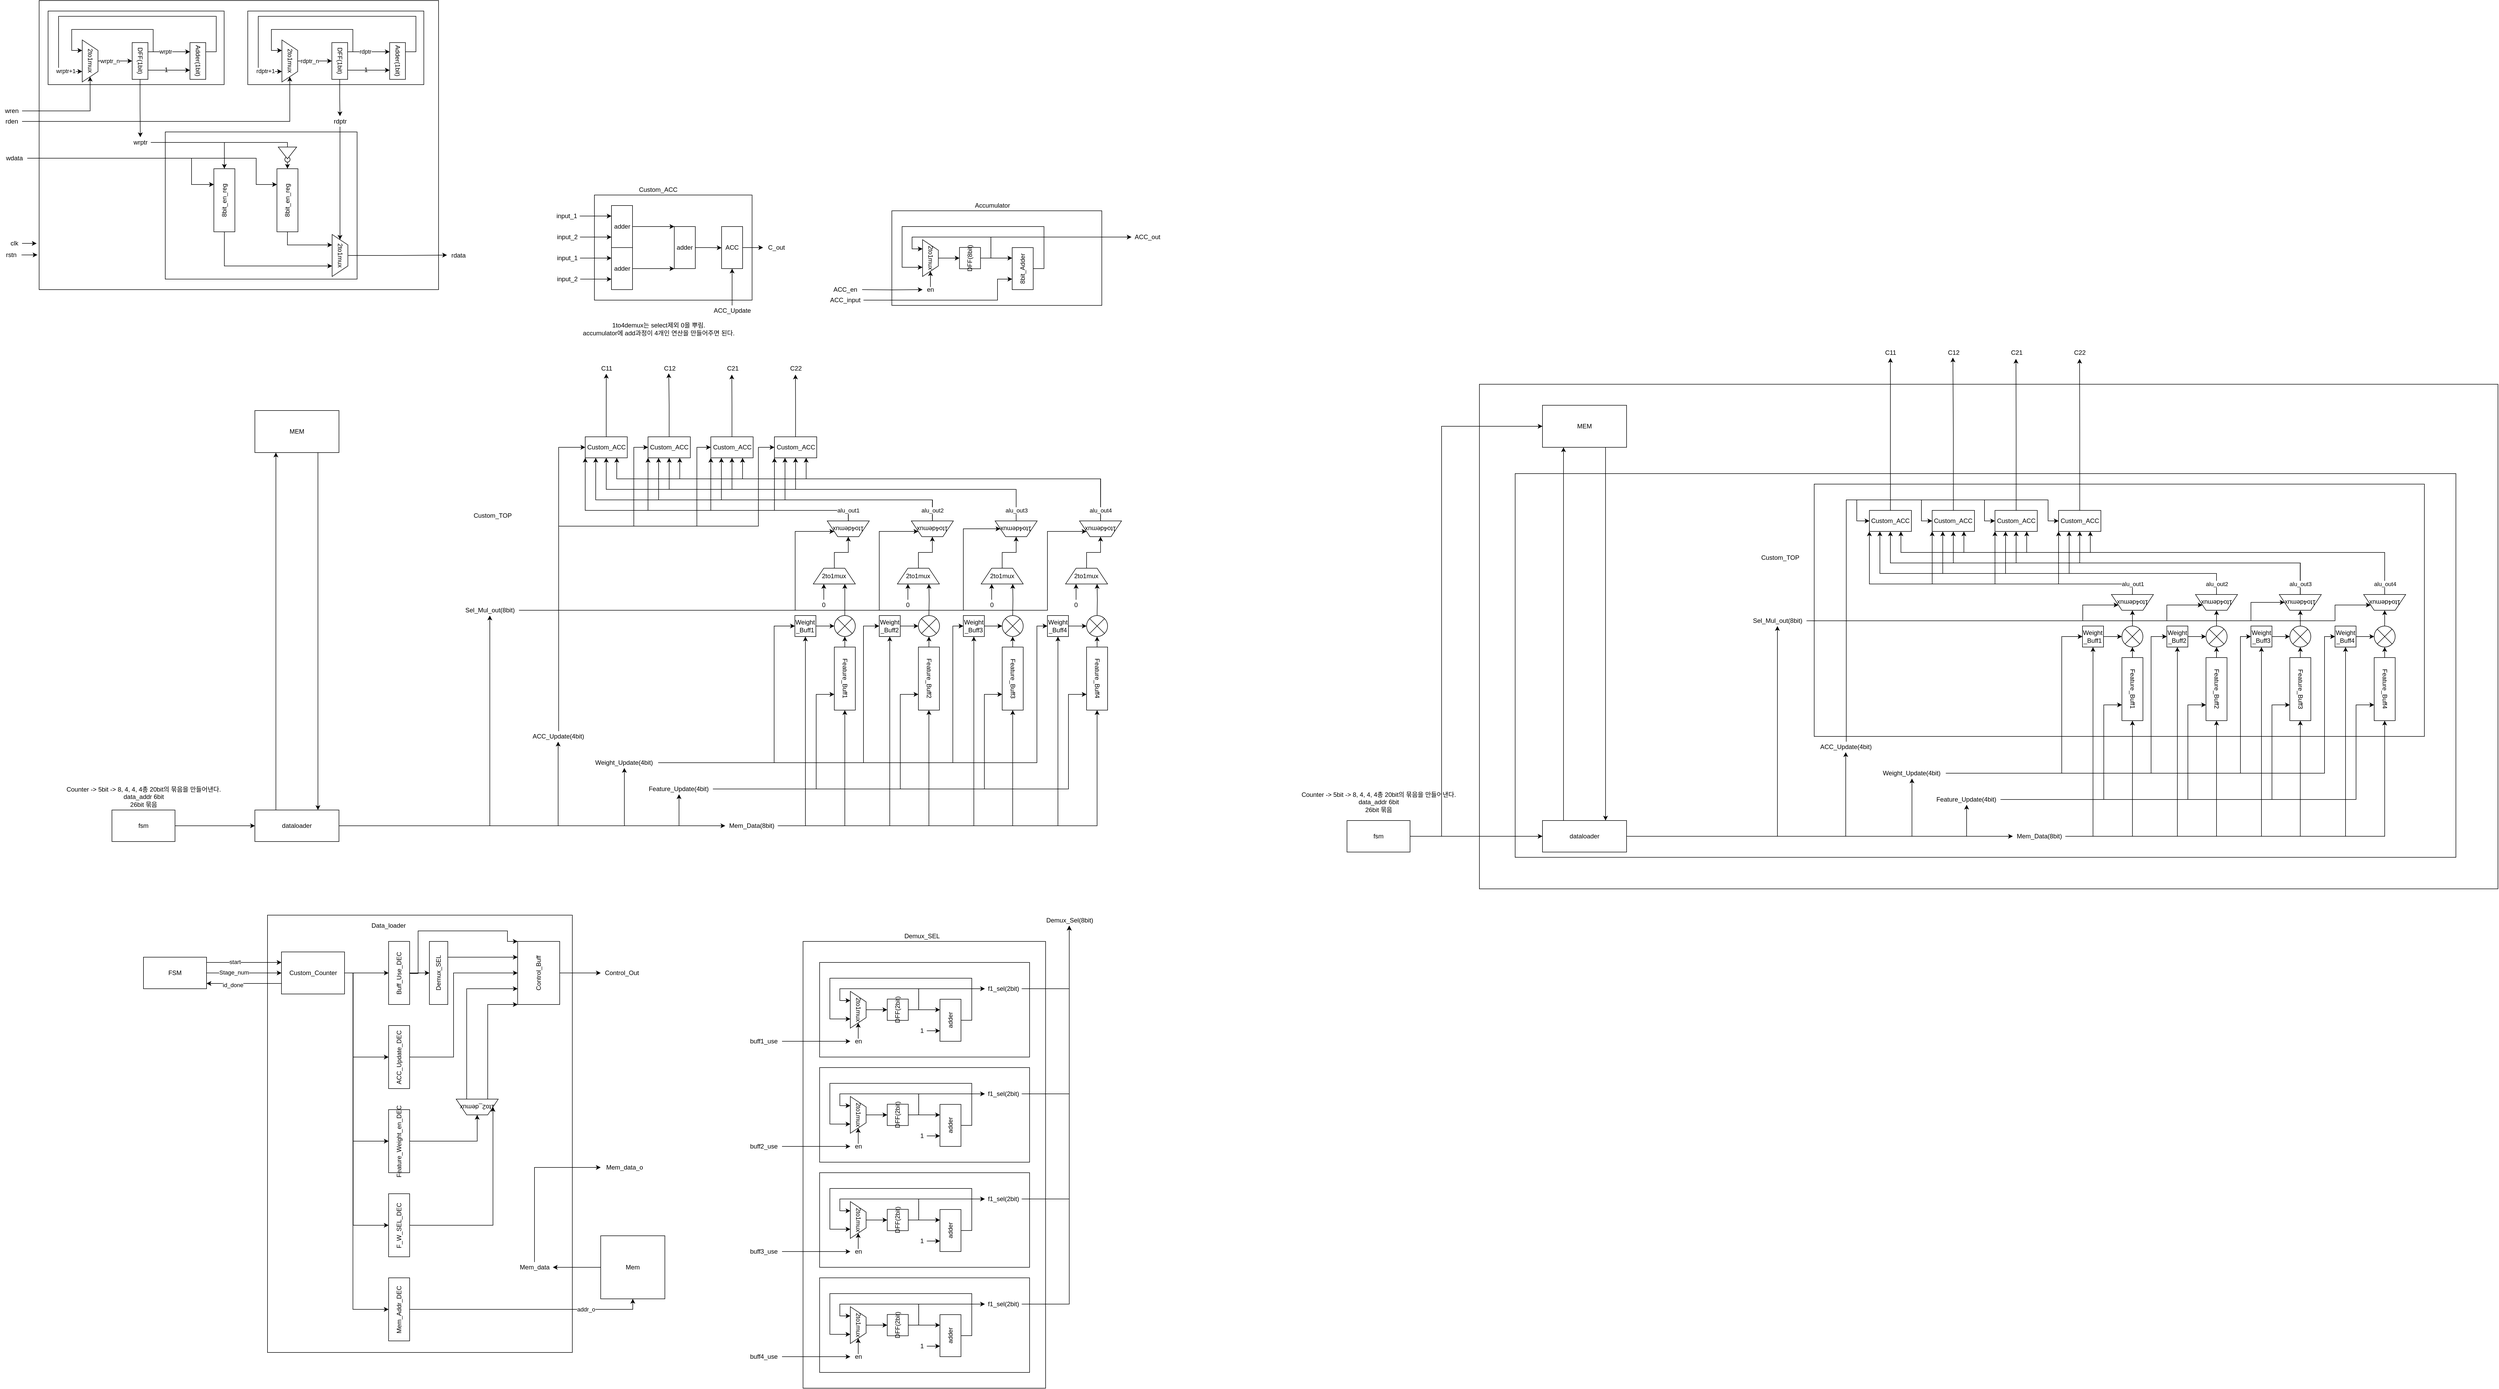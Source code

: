 <mxfile version="18.0.7" type="device"><diagram id="yu3LuRdmPBEAgtpJIMrl" name="Page-1"><mxGraphModel dx="5355" dy="3505" grid="1" gridSize="10" guides="1" tooltips="1" connect="1" arrows="1" fold="1" page="0" pageScale="1" pageWidth="1169" pageHeight="1654" math="0" shadow="0"><root><mxCell id="0"/><mxCell id="1" parent="0"/><mxCell id="g5D9gp9yfW9ZHxKBLJL--400" value="" style="rounded=0;whiteSpace=wrap;html=1;" parent="1" vertex="1"><mxGeometry x="1671.97" y="-490" width="1938.03" height="960" as="geometry"/></mxCell><mxCell id="g5D9gp9yfW9ZHxKBLJL--252" value="" style="rounded=0;whiteSpace=wrap;html=1;" parent="1" vertex="1"><mxGeometry x="384.98" y="570" width="461.56" height="850" as="geometry"/></mxCell><mxCell id="g5D9gp9yfW9ZHxKBLJL--190" value="" style="rounded=0;whiteSpace=wrap;html=1;" parent="1" vertex="1"><mxGeometry x="416.54" y="610" width="399.49" height="180" as="geometry"/></mxCell><mxCell id="g5D9gp9yfW9ZHxKBLJL--137" value="" style="rounded=0;whiteSpace=wrap;html=1;" parent="1" vertex="1"><mxGeometry x="-634" y="520" width="580" height="832" as="geometry"/></mxCell><mxCell id="tryQNdLVot6s9t0NUuoF-152" value="" style="rounded=0;whiteSpace=wrap;html=1;" parent="1" vertex="1"><mxGeometry x="-1068.54" y="-1220" width="760" height="550" as="geometry"/></mxCell><mxCell id="tryQNdLVot6s9t0NUuoF-84" value="" style="rounded=0;whiteSpace=wrap;html=1;" parent="1" vertex="1"><mxGeometry x="-11.97" y="-850" width="300" height="200" as="geometry"/></mxCell><mxCell id="fDMPKcOb9zZSPw_b8-sW-122" value="" style="rounded=0;whiteSpace=wrap;html=1;fontFamily=Helvetica;" parent="1" vertex="1"><mxGeometry x="-828.54" y="-970" width="365" height="280" as="geometry"/></mxCell><mxCell id="fDMPKcOb9zZSPw_b8-sW-69" value="" style="rounded=0;whiteSpace=wrap;html=1;" parent="1" vertex="1"><mxGeometry x="-1051.52" y="-1200" width="334.99" height="140" as="geometry"/></mxCell><mxCell id="tryQNdLVot6s9t0NUuoF-52" style="edgeStyle=orthogonalEdgeStyle;rounded=0;orthogonalLoop=1;jettySize=auto;html=1;entryX=0.5;entryY=1;entryDx=0;entryDy=0;" parent="1" source="fDMPKcOb9zZSPw_b8-sW-1" target="fDMPKcOb9zZSPw_b8-sW-146" edge="1"><mxGeometry relative="1" as="geometry"/></mxCell><mxCell id="fDMPKcOb9zZSPw_b8-sW-1" value="Feature_Buff1" style="rounded=0;whiteSpace=wrap;html=1;rotation=90;" parent="1" vertex="1"><mxGeometry x="404.48" y="50" width="120" height="40" as="geometry"/></mxCell><mxCell id="tryQNdLVot6s9t0NUuoF-53" style="edgeStyle=orthogonalEdgeStyle;rounded=0;orthogonalLoop=1;jettySize=auto;html=1;exitX=0;exitY=0.5;exitDx=0;exitDy=0;entryX=0.5;entryY=1;entryDx=0;entryDy=0;" parent="1" source="fDMPKcOb9zZSPw_b8-sW-2" target="fDMPKcOb9zZSPw_b8-sW-147" edge="1"><mxGeometry relative="1" as="geometry"/></mxCell><mxCell id="fDMPKcOb9zZSPw_b8-sW-2" value="Feature_Buff2" style="rounded=0;whiteSpace=wrap;html=1;rotation=90;" parent="1" vertex="1"><mxGeometry x="564.48" y="50" width="120" height="40" as="geometry"/></mxCell><mxCell id="tryQNdLVot6s9t0NUuoF-127" style="edgeStyle=orthogonalEdgeStyle;rounded=0;orthogonalLoop=1;jettySize=auto;html=1;entryX=0;entryY=0.5;entryDx=0;entryDy=0;" parent="1" source="fDMPKcOb9zZSPw_b8-sW-6" target="fDMPKcOb9zZSPw_b8-sW-146" edge="1"><mxGeometry relative="1" as="geometry"/></mxCell><mxCell id="fDMPKcOb9zZSPw_b8-sW-6" value="Weight&lt;br&gt;_Buff1" style="rounded=0;whiteSpace=wrap;html=1;" parent="1" vertex="1"><mxGeometry x="369.47" y="-50" width="40" height="40" as="geometry"/></mxCell><mxCell id="tryQNdLVot6s9t0NUuoF-128" style="edgeStyle=orthogonalEdgeStyle;rounded=0;orthogonalLoop=1;jettySize=auto;html=1;entryX=0;entryY=0.5;entryDx=0;entryDy=0;" parent="1" source="fDMPKcOb9zZSPw_b8-sW-7" target="fDMPKcOb9zZSPw_b8-sW-147" edge="1"><mxGeometry relative="1" as="geometry"/></mxCell><mxCell id="fDMPKcOb9zZSPw_b8-sW-7" value="Weight&lt;br&gt;_Buff2" style="rounded=0;whiteSpace=wrap;html=1;" parent="1" vertex="1"><mxGeometry x="530" y="-50" width="40" height="40" as="geometry"/></mxCell><mxCell id="tryQNdLVot6s9t0NUuoF-54" style="edgeStyle=orthogonalEdgeStyle;rounded=0;orthogonalLoop=1;jettySize=auto;html=1;exitX=0;exitY=0.5;exitDx=0;exitDy=0;entryX=0.5;entryY=1;entryDx=0;entryDy=0;" parent="1" source="fDMPKcOb9zZSPw_b8-sW-8" target="fDMPKcOb9zZSPw_b8-sW-148" edge="1"><mxGeometry relative="1" as="geometry"/></mxCell><mxCell id="fDMPKcOb9zZSPw_b8-sW-8" value="Feature_Buff3" style="rounded=0;whiteSpace=wrap;html=1;rotation=90;" parent="1" vertex="1"><mxGeometry x="723.93" y="50" width="120" height="40" as="geometry"/></mxCell><mxCell id="tryQNdLVot6s9t0NUuoF-129" style="edgeStyle=orthogonalEdgeStyle;rounded=0;orthogonalLoop=1;jettySize=auto;html=1;entryX=0;entryY=0.5;entryDx=0;entryDy=0;" parent="1" source="fDMPKcOb9zZSPw_b8-sW-9" target="fDMPKcOb9zZSPw_b8-sW-148" edge="1"><mxGeometry relative="1" as="geometry"/></mxCell><mxCell id="fDMPKcOb9zZSPw_b8-sW-9" value="Weight&lt;br&gt;_Buff3" style="rounded=0;whiteSpace=wrap;html=1;" parent="1" vertex="1"><mxGeometry x="690" y="-50" width="40" height="40" as="geometry"/></mxCell><mxCell id="tryQNdLVot6s9t0NUuoF-33" style="edgeStyle=orthogonalEdgeStyle;rounded=0;orthogonalLoop=1;jettySize=auto;html=1;entryX=0;entryY=1;entryDx=0;entryDy=0;" parent="1" source="fDMPKcOb9zZSPw_b8-sW-14" target="tryQNdLVot6s9t0NUuoF-2" edge="1"><mxGeometry relative="1" as="geometry"><Array as="points"><mxPoint x="471.05" y="-250"/><mxPoint x="-28.95" y="-250"/></Array></mxGeometry></mxCell><mxCell id="tryQNdLVot6s9t0NUuoF-34" style="edgeStyle=orthogonalEdgeStyle;rounded=0;orthogonalLoop=1;jettySize=auto;html=1;entryX=0;entryY=1;entryDx=0;entryDy=0;" parent="1" source="fDMPKcOb9zZSPw_b8-sW-14" target="tryQNdLVot6s9t0NUuoF-5" edge="1"><mxGeometry relative="1" as="geometry"><Array as="points"><mxPoint x="471.05" y="-250"/><mxPoint x="90.05" y="-250"/></Array></mxGeometry></mxCell><mxCell id="tryQNdLVot6s9t0NUuoF-35" style="edgeStyle=orthogonalEdgeStyle;rounded=0;orthogonalLoop=1;jettySize=auto;html=1;entryX=0;entryY=1;entryDx=0;entryDy=0;" parent="1" source="fDMPKcOb9zZSPw_b8-sW-14" target="tryQNdLVot6s9t0NUuoF-8" edge="1"><mxGeometry relative="1" as="geometry"><Array as="points"><mxPoint x="471.05" y="-250"/><mxPoint x="210.05" y="-250"/></Array></mxGeometry></mxCell><mxCell id="tryQNdLVot6s9t0NUuoF-36" style="edgeStyle=orthogonalEdgeStyle;rounded=0;orthogonalLoop=1;jettySize=auto;html=1;entryX=0;entryY=1;entryDx=0;entryDy=0;" parent="1" source="fDMPKcOb9zZSPw_b8-sW-14" target="tryQNdLVot6s9t0NUuoF-9" edge="1"><mxGeometry relative="1" as="geometry"><Array as="points"><mxPoint x="471.05" y="-250"/><mxPoint x="331.05" y="-250"/></Array></mxGeometry></mxCell><mxCell id="g5D9gp9yfW9ZHxKBLJL--254" value="alu_out1" style="edgeLabel;html=1;align=center;verticalAlign=middle;resizable=0;points=[];" parent="tryQNdLVot6s9t0NUuoF-36" vertex="1" connectable="0"><mxGeometry x="-0.67" relative="1" as="geometry"><mxPoint x="23" as="offset"/></mxGeometry></mxCell><mxCell id="fDMPKcOb9zZSPw_b8-sW-14" value="1to4demux" style="shape=trapezoid;perimeter=trapezoidPerimeter;whiteSpace=wrap;html=1;fixedSize=1;rotation=-180;" parent="1" vertex="1"><mxGeometry x="431.05" y="-230" width="80" height="30" as="geometry"/></mxCell><mxCell id="tryQNdLVot6s9t0NUuoF-37" style="edgeStyle=orthogonalEdgeStyle;rounded=0;orthogonalLoop=1;jettySize=auto;html=1;entryX=0.25;entryY=1;entryDx=0;entryDy=0;" parent="1" source="fDMPKcOb9zZSPw_b8-sW-15" target="tryQNdLVot6s9t0NUuoF-2" edge="1"><mxGeometry relative="1" as="geometry"><Array as="points"><mxPoint x="631.05" y="-270"/><mxPoint x="-8.95" y="-270"/></Array></mxGeometry></mxCell><mxCell id="tryQNdLVot6s9t0NUuoF-38" style="edgeStyle=orthogonalEdgeStyle;rounded=0;orthogonalLoop=1;jettySize=auto;html=1;entryX=0.25;entryY=1;entryDx=0;entryDy=0;" parent="1" source="fDMPKcOb9zZSPw_b8-sW-15" target="tryQNdLVot6s9t0NUuoF-5" edge="1"><mxGeometry relative="1" as="geometry"><Array as="points"><mxPoint x="631.05" y="-270"/><mxPoint x="110.05" y="-270"/></Array></mxGeometry></mxCell><mxCell id="tryQNdLVot6s9t0NUuoF-39" style="edgeStyle=orthogonalEdgeStyle;rounded=0;orthogonalLoop=1;jettySize=auto;html=1;entryX=0.25;entryY=1;entryDx=0;entryDy=0;" parent="1" source="fDMPKcOb9zZSPw_b8-sW-15" target="tryQNdLVot6s9t0NUuoF-8" edge="1"><mxGeometry relative="1" as="geometry"><Array as="points"><mxPoint x="631.05" y="-270"/><mxPoint x="230.05" y="-270"/></Array></mxGeometry></mxCell><mxCell id="tryQNdLVot6s9t0NUuoF-40" style="edgeStyle=orthogonalEdgeStyle;rounded=0;orthogonalLoop=1;jettySize=auto;html=1;entryX=0.25;entryY=1;entryDx=0;entryDy=0;" parent="1" source="fDMPKcOb9zZSPw_b8-sW-15" target="tryQNdLVot6s9t0NUuoF-9" edge="1"><mxGeometry relative="1" as="geometry"><Array as="points"><mxPoint x="631.05" y="-270"/><mxPoint x="351.05" y="-270"/></Array></mxGeometry></mxCell><mxCell id="fDMPKcOb9zZSPw_b8-sW-15" value="1to4demux" style="shape=trapezoid;perimeter=trapezoidPerimeter;whiteSpace=wrap;html=1;fixedSize=1;rotation=-180;" parent="1" vertex="1"><mxGeometry x="591.05" y="-230" width="80" height="30" as="geometry"/></mxCell><mxCell id="tryQNdLVot6s9t0NUuoF-41" style="edgeStyle=orthogonalEdgeStyle;rounded=0;orthogonalLoop=1;jettySize=auto;html=1;entryX=0.5;entryY=1;entryDx=0;entryDy=0;" parent="1" source="fDMPKcOb9zZSPw_b8-sW-16" target="tryQNdLVot6s9t0NUuoF-2" edge="1"><mxGeometry relative="1" as="geometry"><Array as="points"><mxPoint x="791.05" y="-290"/><mxPoint x="11.05" y="-290"/></Array></mxGeometry></mxCell><mxCell id="tryQNdLVot6s9t0NUuoF-42" style="edgeStyle=orthogonalEdgeStyle;rounded=0;orthogonalLoop=1;jettySize=auto;html=1;entryX=0.5;entryY=1;entryDx=0;entryDy=0;" parent="1" source="fDMPKcOb9zZSPw_b8-sW-16" target="tryQNdLVot6s9t0NUuoF-5" edge="1"><mxGeometry relative="1" as="geometry"><Array as="points"><mxPoint x="791.05" y="-290"/><mxPoint x="131.05" y="-290"/></Array></mxGeometry></mxCell><mxCell id="tryQNdLVot6s9t0NUuoF-43" style="edgeStyle=orthogonalEdgeStyle;rounded=0;orthogonalLoop=1;jettySize=auto;html=1;entryX=0.5;entryY=1;entryDx=0;entryDy=0;" parent="1" source="fDMPKcOb9zZSPw_b8-sW-16" target="tryQNdLVot6s9t0NUuoF-8" edge="1"><mxGeometry relative="1" as="geometry"><Array as="points"><mxPoint x="791.05" y="-290"/><mxPoint x="250.05" y="-290"/></Array></mxGeometry></mxCell><mxCell id="tryQNdLVot6s9t0NUuoF-44" style="edgeStyle=orthogonalEdgeStyle;rounded=0;orthogonalLoop=1;jettySize=auto;html=1;entryX=0.5;entryY=1;entryDx=0;entryDy=0;" parent="1" source="fDMPKcOb9zZSPw_b8-sW-16" target="tryQNdLVot6s9t0NUuoF-9" edge="1"><mxGeometry relative="1" as="geometry"><Array as="points"><mxPoint x="791.05" y="-290"/><mxPoint x="371.05" y="-290"/></Array></mxGeometry></mxCell><mxCell id="fDMPKcOb9zZSPw_b8-sW-16" value="1to4demux" style="shape=trapezoid;perimeter=trapezoidPerimeter;whiteSpace=wrap;html=1;fixedSize=1;rotation=-180;" parent="1" vertex="1"><mxGeometry x="750.5" y="-230" width="80" height="30" as="geometry"/></mxCell><mxCell id="fDMPKcOb9zZSPw_b8-sW-92" style="edgeStyle=orthogonalEdgeStyle;rounded=0;orthogonalLoop=1;jettySize=auto;html=1;exitX=0;exitY=0.5;exitDx=0;exitDy=0;entryX=0.75;entryY=1;entryDx=0;entryDy=0;" parent="1" source="fDMPKcOb9zZSPw_b8-sW-29" target="fDMPKcOb9zZSPw_b8-sW-91" edge="1"><mxGeometry relative="1" as="geometry"/></mxCell><mxCell id="fDMPKcOb9zZSPw_b8-sW-29" value="8bit_en_reg" style="rounded=0;whiteSpace=wrap;html=1;rotation=-90;" parent="1" vertex="1"><mxGeometry x="-776.09" y="-860" width="120" height="40" as="geometry"/></mxCell><mxCell id="fDMPKcOb9zZSPw_b8-sW-93" style="edgeStyle=orthogonalEdgeStyle;rounded=0;orthogonalLoop=1;jettySize=auto;html=1;exitX=0;exitY=0.5;exitDx=0;exitDy=0;entryX=0.25;entryY=1;entryDx=0;entryDy=0;" parent="1" source="fDMPKcOb9zZSPw_b8-sW-30" target="fDMPKcOb9zZSPw_b8-sW-91" edge="1"><mxGeometry relative="1" as="geometry"/></mxCell><mxCell id="fDMPKcOb9zZSPw_b8-sW-30" value="8bit_en_reg" style="rounded=0;whiteSpace=wrap;html=1;rotation=-90;" parent="1" vertex="1"><mxGeometry x="-656.06" y="-860" width="120" height="40" as="geometry"/></mxCell><mxCell id="fDMPKcOb9zZSPw_b8-sW-53" style="edgeStyle=orthogonalEdgeStyle;rounded=0;orthogonalLoop=1;jettySize=auto;html=1;exitX=0.25;exitY=0;exitDx=0;exitDy=0;entryX=0.25;entryY=1;entryDx=0;entryDy=0;" parent="1" source="fDMPKcOb9zZSPw_b8-sW-45" target="fDMPKcOb9zZSPw_b8-sW-52" edge="1"><mxGeometry relative="1" as="geometry"/></mxCell><mxCell id="fDMPKcOb9zZSPw_b8-sW-98" value="wrptr" style="edgeLabel;html=1;align=center;verticalAlign=middle;resizable=0;points=[];" parent="fDMPKcOb9zZSPw_b8-sW-53" vertex="1" connectable="0"><mxGeometry x="-0.179" y="1" relative="1" as="geometry"><mxPoint as="offset"/></mxGeometry></mxCell><mxCell id="fDMPKcOb9zZSPw_b8-sW-55" style="edgeStyle=orthogonalEdgeStyle;rounded=0;orthogonalLoop=1;jettySize=auto;html=1;exitX=0.25;exitY=0;exitDx=0;exitDy=0;entryX=0.25;entryY=1;entryDx=0;entryDy=0;" parent="1" source="fDMPKcOb9zZSPw_b8-sW-45" target="fDMPKcOb9zZSPw_b8-sW-50" edge="1"><mxGeometry relative="1" as="geometry"><Array as="points"><mxPoint x="-851.55" y="-1122"/><mxPoint x="-851.55" y="-1165"/><mxPoint x="-1006.55" y="-1165"/><mxPoint x="-1006.55" y="-1125"/></Array></mxGeometry></mxCell><mxCell id="fDMPKcOb9zZSPw_b8-sW-131" style="edgeStyle=orthogonalEdgeStyle;rounded=0;orthogonalLoop=1;jettySize=auto;html=1;exitX=1;exitY=0.5;exitDx=0;exitDy=0;fontFamily=Helvetica;" parent="1" source="fDMPKcOb9zZSPw_b8-sW-45" target="fDMPKcOb9zZSPw_b8-sW-78" edge="1"><mxGeometry relative="1" as="geometry"/></mxCell><mxCell id="fDMPKcOb9zZSPw_b8-sW-45" value="DFF(1bit)" style="whiteSpace=wrap;html=1;rotation=90;" parent="1" vertex="1"><mxGeometry x="-911.52" y="-1120" width="70" height="30" as="geometry"/></mxCell><mxCell id="fDMPKcOb9zZSPw_b8-sW-101" style="edgeStyle=orthogonalEdgeStyle;rounded=0;orthogonalLoop=1;jettySize=auto;html=1;exitX=0.5;exitY=0;exitDx=0;exitDy=0;entryX=0.5;entryY=1;entryDx=0;entryDy=0;fontFamily=Helvetica;" parent="1" source="fDMPKcOb9zZSPw_b8-sW-50" target="fDMPKcOb9zZSPw_b8-sW-45" edge="1"><mxGeometry relative="1" as="geometry"/></mxCell><mxCell id="fDMPKcOb9zZSPw_b8-sW-102" value="wrptr_n" style="edgeLabel;html=1;align=center;verticalAlign=middle;resizable=0;points=[];fontFamily=Helvetica;" parent="fDMPKcOb9zZSPw_b8-sW-101" vertex="1" connectable="0"><mxGeometry x="-0.303" relative="1" as="geometry"><mxPoint as="offset"/></mxGeometry></mxCell><mxCell id="fDMPKcOb9zZSPw_b8-sW-50" value="2to1mux" style="shape=trapezoid;perimeter=trapezoidPerimeter;whiteSpace=wrap;html=1;fixedSize=1;rotation=90;" parent="1" vertex="1"><mxGeometry x="-1011.55" y="-1120" width="80" height="30" as="geometry"/></mxCell><mxCell id="fDMPKcOb9zZSPw_b8-sW-56" style="edgeStyle=orthogonalEdgeStyle;rounded=0;orthogonalLoop=1;jettySize=auto;html=1;exitX=0.25;exitY=0;exitDx=0;exitDy=0;entryX=0.75;entryY=1;entryDx=0;entryDy=0;" parent="1" source="fDMPKcOb9zZSPw_b8-sW-52" target="fDMPKcOb9zZSPw_b8-sW-50" edge="1"><mxGeometry relative="1" as="geometry"><Array as="points"><mxPoint x="-731.55" y="-1122"/><mxPoint x="-731.55" y="-1190"/><mxPoint x="-1031.55" y="-1190"/><mxPoint x="-1031.55" y="-1085"/></Array></mxGeometry></mxCell><mxCell id="fDMPKcOb9zZSPw_b8-sW-99" value="wrptr+1" style="edgeLabel;html=1;align=center;verticalAlign=middle;resizable=0;points=[];" parent="fDMPKcOb9zZSPw_b8-sW-56" vertex="1" connectable="0"><mxGeometry x="0.883" y="1" relative="1" as="geometry"><mxPoint as="offset"/></mxGeometry></mxCell><mxCell id="fDMPKcOb9zZSPw_b8-sW-52" value="Adder(1bit)" style="whiteSpace=wrap;html=1;rotation=90;" parent="1" vertex="1"><mxGeometry x="-801.55" y="-1120" width="70" height="30" as="geometry"/></mxCell><mxCell id="fDMPKcOb9zZSPw_b8-sW-59" style="edgeStyle=orthogonalEdgeStyle;rounded=0;orthogonalLoop=1;jettySize=auto;html=1;entryX=0.75;entryY=1;entryDx=0;entryDy=0;exitX=0.75;exitY=0;exitDx=0;exitDy=0;" parent="1" source="fDMPKcOb9zZSPw_b8-sW-45" target="fDMPKcOb9zZSPw_b8-sW-52" edge="1"><mxGeometry relative="1" as="geometry"/></mxCell><mxCell id="fDMPKcOb9zZSPw_b8-sW-58" value="1" style="text;html=1;align=center;verticalAlign=middle;resizable=0;points=[];autosize=1;strokeColor=none;fillColor=none;" parent="1" vertex="1"><mxGeometry x="-836.52" y="-1098" width="20" height="20" as="geometry"/></mxCell><mxCell id="fDMPKcOb9zZSPw_b8-sW-72" style="edgeStyle=orthogonalEdgeStyle;rounded=0;orthogonalLoop=1;jettySize=auto;html=1;entryX=1;entryY=0.5;entryDx=0;entryDy=0;" parent="1" source="fDMPKcOb9zZSPw_b8-sW-71" target="fDMPKcOb9zZSPw_b8-sW-50" edge="1"><mxGeometry relative="1" as="geometry"/></mxCell><mxCell id="fDMPKcOb9zZSPw_b8-sW-71" value="wren" style="text;html=1;align=center;verticalAlign=middle;resizable=0;points=[];autosize=1;strokeColor=none;fillColor=none;" parent="1" vertex="1"><mxGeometry x="-1141.04" y="-1020" width="40" height="20" as="geometry"/></mxCell><mxCell id="fDMPKcOb9zZSPw_b8-sW-86" style="edgeStyle=orthogonalEdgeStyle;rounded=0;orthogonalLoop=1;jettySize=auto;html=1;entryX=0.75;entryY=0;entryDx=0;entryDy=0;" parent="1" source="fDMPKcOb9zZSPw_b8-sW-76" target="fDMPKcOb9zZSPw_b8-sW-29" edge="1"><mxGeometry relative="1" as="geometry"><Array as="points"><mxPoint x="-778.54" y="-920"/><mxPoint x="-778.54" y="-870"/></Array></mxGeometry></mxCell><mxCell id="fDMPKcOb9zZSPw_b8-sW-87" style="edgeStyle=orthogonalEdgeStyle;rounded=0;orthogonalLoop=1;jettySize=auto;html=1;entryX=0.75;entryY=0;entryDx=0;entryDy=0;" parent="1" source="fDMPKcOb9zZSPw_b8-sW-76" target="fDMPKcOb9zZSPw_b8-sW-30" edge="1"><mxGeometry relative="1" as="geometry"><Array as="points"><mxPoint x="-1120.54" y="-920"/><mxPoint x="-655.54" y="-920"/><mxPoint x="-655.54" y="-870"/></Array></mxGeometry></mxCell><mxCell id="fDMPKcOb9zZSPw_b8-sW-76" value="wdata" style="text;html=1;align=center;verticalAlign=middle;resizable=0;points=[];autosize=1;strokeColor=none;fillColor=none;" parent="1" vertex="1"><mxGeometry x="-1141.04" y="-930" width="50" height="20" as="geometry"/></mxCell><mxCell id="fDMPKcOb9zZSPw_b8-sW-88" style="edgeStyle=orthogonalEdgeStyle;rounded=0;orthogonalLoop=1;jettySize=auto;html=1;entryX=1;entryY=0.5;entryDx=0;entryDy=0;" parent="1" source="fDMPKcOb9zZSPw_b8-sW-78" target="fDMPKcOb9zZSPw_b8-sW-29" edge="1"><mxGeometry relative="1" as="geometry"/></mxCell><mxCell id="fDMPKcOb9zZSPw_b8-sW-78" value="wrptr" style="text;html=1;align=center;verticalAlign=middle;resizable=0;points=[];autosize=1;strokeColor=none;fillColor=none;" parent="1" vertex="1"><mxGeometry x="-896.03" y="-960" width="40" height="20" as="geometry"/></mxCell><mxCell id="fDMPKcOb9zZSPw_b8-sW-95" style="edgeStyle=orthogonalEdgeStyle;rounded=0;orthogonalLoop=1;jettySize=auto;html=1;exitX=0.5;exitY=0;exitDx=0;exitDy=0;entryX=-0.034;entryY=0.467;entryDx=0;entryDy=0;entryPerimeter=0;" parent="1" source="fDMPKcOb9zZSPw_b8-sW-91" target="fDMPKcOb9zZSPw_b8-sW-94" edge="1"><mxGeometry relative="1" as="geometry"/></mxCell><mxCell id="fDMPKcOb9zZSPw_b8-sW-91" value="2to1mux" style="shape=trapezoid;perimeter=trapezoidPerimeter;whiteSpace=wrap;html=1;fixedSize=1;rotation=90;" parent="1" vertex="1"><mxGeometry x="-536.06" y="-750" width="80" height="30" as="geometry"/></mxCell><mxCell id="fDMPKcOb9zZSPw_b8-sW-94" value="rdata" style="text;html=1;align=center;verticalAlign=middle;resizable=0;points=[];autosize=1;strokeColor=none;fillColor=none;" parent="1" vertex="1"><mxGeometry x="-291.04" y="-745" width="40" height="20" as="geometry"/></mxCell><mxCell id="fDMPKcOb9zZSPw_b8-sW-97" style="edgeStyle=orthogonalEdgeStyle;rounded=0;orthogonalLoop=1;jettySize=auto;html=1;entryX=0;entryY=0.5;entryDx=0;entryDy=0;" parent="1" source="fDMPKcOb9zZSPw_b8-sW-96" target="fDMPKcOb9zZSPw_b8-sW-91" edge="1"><mxGeometry relative="1" as="geometry"/></mxCell><mxCell id="fDMPKcOb9zZSPw_b8-sW-96" value="rdptr" style="text;html=1;align=center;verticalAlign=middle;resizable=0;points=[];autosize=1;strokeColor=none;fillColor=none;" parent="1" vertex="1"><mxGeometry x="-516.06" y="-1000" width="40" height="20" as="geometry"/></mxCell><mxCell id="fDMPKcOb9zZSPw_b8-sW-105" value="" style="rounded=0;whiteSpace=wrap;html=1;" parent="1" vertex="1"><mxGeometry x="-671.56" y="-1200" width="334.99" height="140" as="geometry"/></mxCell><mxCell id="fDMPKcOb9zZSPw_b8-sW-106" style="edgeStyle=orthogonalEdgeStyle;rounded=0;orthogonalLoop=1;jettySize=auto;html=1;exitX=0.25;exitY=0;exitDx=0;exitDy=0;entryX=0.25;entryY=1;entryDx=0;entryDy=0;" parent="1" source="fDMPKcOb9zZSPw_b8-sW-110" target="fDMPKcOb9zZSPw_b8-sW-116" edge="1"><mxGeometry relative="1" as="geometry"/></mxCell><mxCell id="fDMPKcOb9zZSPw_b8-sW-107" value="rdptr" style="edgeLabel;html=1;align=center;verticalAlign=middle;resizable=0;points=[];" parent="fDMPKcOb9zZSPw_b8-sW-106" vertex="1" connectable="0"><mxGeometry x="-0.179" y="1" relative="1" as="geometry"><mxPoint as="offset"/></mxGeometry></mxCell><mxCell id="fDMPKcOb9zZSPw_b8-sW-108" style="edgeStyle=orthogonalEdgeStyle;rounded=0;orthogonalLoop=1;jettySize=auto;html=1;exitX=0.25;exitY=0;exitDx=0;exitDy=0;entryX=0.25;entryY=1;entryDx=0;entryDy=0;" parent="1" source="fDMPKcOb9zZSPw_b8-sW-110" target="fDMPKcOb9zZSPw_b8-sW-113" edge="1"><mxGeometry relative="1" as="geometry"><Array as="points"><mxPoint x="-471.59" y="-1122"/><mxPoint x="-471.59" y="-1165"/><mxPoint x="-626.59" y="-1165"/><mxPoint x="-626.59" y="-1125"/></Array></mxGeometry></mxCell><mxCell id="fDMPKcOb9zZSPw_b8-sW-133" style="edgeStyle=orthogonalEdgeStyle;rounded=0;orthogonalLoop=1;jettySize=auto;html=1;exitX=1;exitY=0.5;exitDx=0;exitDy=0;fontFamily=Helvetica;" parent="1" source="fDMPKcOb9zZSPw_b8-sW-110" target="fDMPKcOb9zZSPw_b8-sW-96" edge="1"><mxGeometry relative="1" as="geometry"/></mxCell><mxCell id="fDMPKcOb9zZSPw_b8-sW-110" value="DFF(1bit)" style="whiteSpace=wrap;html=1;rotation=90;" parent="1" vertex="1"><mxGeometry x="-531.56" y="-1120" width="70" height="30" as="geometry"/></mxCell><mxCell id="fDMPKcOb9zZSPw_b8-sW-111" style="edgeStyle=orthogonalEdgeStyle;rounded=0;orthogonalLoop=1;jettySize=auto;html=1;exitX=0.5;exitY=0;exitDx=0;exitDy=0;entryX=0.5;entryY=1;entryDx=0;entryDy=0;fontFamily=Helvetica;" parent="1" source="fDMPKcOb9zZSPw_b8-sW-113" target="fDMPKcOb9zZSPw_b8-sW-110" edge="1"><mxGeometry relative="1" as="geometry"/></mxCell><mxCell id="fDMPKcOb9zZSPw_b8-sW-112" value="rdptr_n" style="edgeLabel;html=1;align=center;verticalAlign=middle;resizable=0;points=[];fontFamily=Helvetica;" parent="fDMPKcOb9zZSPw_b8-sW-111" vertex="1" connectable="0"><mxGeometry x="-0.303" relative="1" as="geometry"><mxPoint as="offset"/></mxGeometry></mxCell><mxCell id="fDMPKcOb9zZSPw_b8-sW-113" value="2to1mux" style="shape=trapezoid;perimeter=trapezoidPerimeter;whiteSpace=wrap;html=1;fixedSize=1;rotation=90;" parent="1" vertex="1"><mxGeometry x="-631.59" y="-1120" width="80" height="30" as="geometry"/></mxCell><mxCell id="fDMPKcOb9zZSPw_b8-sW-114" style="edgeStyle=orthogonalEdgeStyle;rounded=0;orthogonalLoop=1;jettySize=auto;html=1;exitX=0.25;exitY=0;exitDx=0;exitDy=0;entryX=0.75;entryY=1;entryDx=0;entryDy=0;" parent="1" source="fDMPKcOb9zZSPw_b8-sW-116" target="fDMPKcOb9zZSPw_b8-sW-113" edge="1"><mxGeometry relative="1" as="geometry"><Array as="points"><mxPoint x="-351.59" y="-1122"/><mxPoint x="-351.59" y="-1190"/><mxPoint x="-651.59" y="-1190"/><mxPoint x="-651.59" y="-1085"/></Array></mxGeometry></mxCell><mxCell id="fDMPKcOb9zZSPw_b8-sW-115" value="rdptr+1" style="edgeLabel;html=1;align=center;verticalAlign=middle;resizable=0;points=[];" parent="fDMPKcOb9zZSPw_b8-sW-114" vertex="1" connectable="0"><mxGeometry x="0.883" y="1" relative="1" as="geometry"><mxPoint as="offset"/></mxGeometry></mxCell><mxCell id="fDMPKcOb9zZSPw_b8-sW-116" value="Adder(1bit)" style="whiteSpace=wrap;html=1;rotation=90;" parent="1" vertex="1"><mxGeometry x="-421.59" y="-1120" width="70" height="30" as="geometry"/></mxCell><mxCell id="fDMPKcOb9zZSPw_b8-sW-117" style="edgeStyle=orthogonalEdgeStyle;rounded=0;orthogonalLoop=1;jettySize=auto;html=1;entryX=0.75;entryY=1;entryDx=0;entryDy=0;exitX=0.75;exitY=0;exitDx=0;exitDy=0;" parent="1" source="fDMPKcOb9zZSPw_b8-sW-110" target="fDMPKcOb9zZSPw_b8-sW-116" edge="1"><mxGeometry relative="1" as="geometry"/></mxCell><mxCell id="fDMPKcOb9zZSPw_b8-sW-118" value="1" style="text;html=1;align=center;verticalAlign=middle;resizable=0;points=[];autosize=1;strokeColor=none;fillColor=none;" parent="1" vertex="1"><mxGeometry x="-456.56" y="-1098" width="20" height="20" as="geometry"/></mxCell><mxCell id="fDMPKcOb9zZSPw_b8-sW-119" style="edgeStyle=orthogonalEdgeStyle;rounded=0;orthogonalLoop=1;jettySize=auto;html=1;entryX=1;entryY=0.5;entryDx=0;entryDy=0;" parent="1" source="fDMPKcOb9zZSPw_b8-sW-120" target="fDMPKcOb9zZSPw_b8-sW-113" edge="1"><mxGeometry relative="1" as="geometry"/></mxCell><mxCell id="fDMPKcOb9zZSPw_b8-sW-120" value="rden" style="text;html=1;align=center;verticalAlign=middle;resizable=0;points=[];autosize=1;strokeColor=none;fillColor=none;" parent="1" vertex="1"><mxGeometry x="-1141.04" y="-1000" width="40" height="20" as="geometry"/></mxCell><mxCell id="fDMPKcOb9zZSPw_b8-sW-139" style="edgeStyle=orthogonalEdgeStyle;rounded=0;orthogonalLoop=1;jettySize=auto;html=1;entryX=-0.003;entryY=0.811;entryDx=0;entryDy=0;entryPerimeter=0;fontFamily=Helvetica;" parent="1" source="fDMPKcOb9zZSPw_b8-sW-124" edge="1"><mxGeometry relative="1" as="geometry"><mxPoint x="-1073.29" y="-757.73" as="targetPoint"/></mxGeometry></mxCell><mxCell id="fDMPKcOb9zZSPw_b8-sW-124" value="clk" style="text;html=1;align=center;verticalAlign=middle;resizable=0;points=[];autosize=1;strokeColor=none;fillColor=none;fontFamily=Helvetica;" parent="1" vertex="1"><mxGeometry x="-1131.04" y="-768" width="30" height="20" as="geometry"/></mxCell><mxCell id="fDMPKcOb9zZSPw_b8-sW-140" style="edgeStyle=orthogonalEdgeStyle;rounded=0;orthogonalLoop=1;jettySize=auto;html=1;entryX=-0.001;entryY=0.849;entryDx=0;entryDy=0;entryPerimeter=0;fontFamily=Helvetica;" parent="1" source="fDMPKcOb9zZSPw_b8-sW-125" edge="1"><mxGeometry relative="1" as="geometry"><mxPoint x="-1071.79" y="-736.07" as="targetPoint"/></mxGeometry></mxCell><mxCell id="fDMPKcOb9zZSPw_b8-sW-125" value="rstn" style="text;html=1;align=center;verticalAlign=middle;resizable=0;points=[];autosize=1;strokeColor=none;fillColor=none;fontFamily=Helvetica;" parent="1" vertex="1"><mxGeometry x="-1142.04" y="-746" width="40" height="20" as="geometry"/></mxCell><mxCell id="fDMPKcOb9zZSPw_b8-sW-128" style="edgeStyle=orthogonalEdgeStyle;rounded=0;orthogonalLoop=1;jettySize=auto;html=1;exitX=1;exitY=0.5;exitDx=0;exitDy=0;fontFamily=Helvetica;" parent="1" source="fDMPKcOb9zZSPw_b8-sW-45" target="fDMPKcOb9zZSPw_b8-sW-45" edge="1"><mxGeometry relative="1" as="geometry"/></mxCell><mxCell id="g5D9gp9yfW9ZHxKBLJL--409" style="edgeStyle=orthogonalEdgeStyle;rounded=0;orthogonalLoop=1;jettySize=auto;html=1;exitX=0.5;exitY=0;exitDx=0;exitDy=0;entryX=0.75;entryY=1;entryDx=0;entryDy=0;fillColor=#CCFFFF;" parent="1" source="fDMPKcOb9zZSPw_b8-sW-146" target="g5D9gp9yfW9ZHxKBLJL--408" edge="1"><mxGeometry relative="1" as="geometry"/></mxCell><mxCell id="fDMPKcOb9zZSPw_b8-sW-146" value="" style="shape=sumEllipse;perimeter=ellipsePerimeter;whiteSpace=wrap;html=1;backgroundOutline=1;fontFamily=Helvetica;" parent="1" vertex="1"><mxGeometry x="444.48" y="-50" width="40" height="40" as="geometry"/></mxCell><mxCell id="fDMPKcOb9zZSPw_b8-sW-147" value="" style="shape=sumEllipse;perimeter=ellipsePerimeter;whiteSpace=wrap;html=1;backgroundOutline=1;fontFamily=Helvetica;" parent="1" vertex="1"><mxGeometry x="604.48" y="-50" width="40.26" height="40" as="geometry"/></mxCell><mxCell id="fDMPKcOb9zZSPw_b8-sW-148" value="" style="shape=sumEllipse;perimeter=ellipsePerimeter;whiteSpace=wrap;html=1;backgroundOutline=1;fontFamily=Helvetica;" parent="1" vertex="1"><mxGeometry x="763.93" y="-50" width="40" height="40" as="geometry"/></mxCell><mxCell id="tryQNdLVot6s9t0NUuoF-93" style="edgeStyle=orthogonalEdgeStyle;rounded=0;orthogonalLoop=1;jettySize=auto;html=1;" parent="1" source="tryQNdLVot6s9t0NUuoF-2" target="tryQNdLVot6s9t0NUuoF-91" edge="1"><mxGeometry relative="1" as="geometry"/></mxCell><mxCell id="tryQNdLVot6s9t0NUuoF-2" value="Custom_ACC" style="rounded=0;whiteSpace=wrap;html=1;fontFamily=Helvetica;" parent="1" vertex="1"><mxGeometry x="-29.46" y="-390" width="80" height="40" as="geometry"/></mxCell><mxCell id="tryQNdLVot6s9t0NUuoF-97" style="edgeStyle=orthogonalEdgeStyle;rounded=0;orthogonalLoop=1;jettySize=auto;html=1;entryX=0.46;entryY=0.96;entryDx=0;entryDy=0;entryPerimeter=0;" parent="1" source="tryQNdLVot6s9t0NUuoF-5" target="tryQNdLVot6s9t0NUuoF-95" edge="1"><mxGeometry relative="1" as="geometry"/></mxCell><mxCell id="tryQNdLVot6s9t0NUuoF-5" value="Custom_ACC" style="rounded=0;whiteSpace=wrap;html=1;fontFamily=Helvetica;" parent="1" vertex="1"><mxGeometry x="90.03" y="-390" width="80.51" height="40" as="geometry"/></mxCell><mxCell id="tryQNdLVot6s9t0NUuoF-99" style="edgeStyle=orthogonalEdgeStyle;rounded=0;orthogonalLoop=1;jettySize=auto;html=1;entryX=0.46;entryY=1.08;entryDx=0;entryDy=0;entryPerimeter=0;" parent="1" source="tryQNdLVot6s9t0NUuoF-8" target="tryQNdLVot6s9t0NUuoF-98" edge="1"><mxGeometry relative="1" as="geometry"/></mxCell><mxCell id="tryQNdLVot6s9t0NUuoF-8" value="Custom_ACC" style="rounded=0;whiteSpace=wrap;html=1;fontFamily=Helvetica;" parent="1" vertex="1"><mxGeometry x="209.52" y="-390" width="80.51" height="40" as="geometry"/></mxCell><mxCell id="tryQNdLVot6s9t0NUuoF-103" style="edgeStyle=orthogonalEdgeStyle;rounded=0;orthogonalLoop=1;jettySize=auto;html=1;entryX=0.487;entryY=1.08;entryDx=0;entryDy=0;entryPerimeter=0;" parent="1" source="tryQNdLVot6s9t0NUuoF-9" target="tryQNdLVot6s9t0NUuoF-100" edge="1"><mxGeometry relative="1" as="geometry"/></mxCell><mxCell id="tryQNdLVot6s9t0NUuoF-9" value="Custom_ACC" style="rounded=0;whiteSpace=wrap;html=1;fontFamily=Helvetica;" parent="1" vertex="1"><mxGeometry x="330.54" y="-390" width="80.51" height="40" as="geometry"/></mxCell><mxCell id="tryQNdLVot6s9t0NUuoF-55" style="edgeStyle=orthogonalEdgeStyle;rounded=0;orthogonalLoop=1;jettySize=auto;html=1;exitX=0;exitY=0.5;exitDx=0;exitDy=0;entryX=0.5;entryY=1;entryDx=0;entryDy=0;" parent="1" source="tryQNdLVot6s9t0NUuoF-29" target="tryQNdLVot6s9t0NUuoF-32" edge="1"><mxGeometry relative="1" as="geometry"/></mxCell><mxCell id="tryQNdLVot6s9t0NUuoF-29" value="Feature_Buff4" style="rounded=0;whiteSpace=wrap;html=1;rotation=90;" parent="1" vertex="1"><mxGeometry x="884.48" y="50" width="120" height="40" as="geometry"/></mxCell><mxCell id="tryQNdLVot6s9t0NUuoF-130" style="edgeStyle=orthogonalEdgeStyle;rounded=0;orthogonalLoop=1;jettySize=auto;html=1;entryX=0;entryY=0.5;entryDx=0;entryDy=0;" parent="1" source="tryQNdLVot6s9t0NUuoF-30" target="tryQNdLVot6s9t0NUuoF-32" edge="1"><mxGeometry relative="1" as="geometry"/></mxCell><mxCell id="tryQNdLVot6s9t0NUuoF-30" value="Weight&lt;br&gt;_Buff4" style="rounded=0;whiteSpace=wrap;html=1;" parent="1" vertex="1"><mxGeometry x="850.0" y="-50" width="40" height="40" as="geometry"/></mxCell><mxCell id="tryQNdLVot6s9t0NUuoF-45" style="edgeStyle=orthogonalEdgeStyle;rounded=0;orthogonalLoop=1;jettySize=auto;html=1;entryX=0.75;entryY=1;entryDx=0;entryDy=0;" parent="1" source="tryQNdLVot6s9t0NUuoF-31" target="tryQNdLVot6s9t0NUuoF-2" edge="1"><mxGeometry relative="1" as="geometry"><Array as="points"><mxPoint x="951.05" y="-310"/><mxPoint x="31.05" y="-310"/></Array></mxGeometry></mxCell><mxCell id="tryQNdLVot6s9t0NUuoF-46" style="edgeStyle=orthogonalEdgeStyle;rounded=0;orthogonalLoop=1;jettySize=auto;html=1;entryX=0.75;entryY=1;entryDx=0;entryDy=0;" parent="1" source="tryQNdLVot6s9t0NUuoF-31" target="tryQNdLVot6s9t0NUuoF-5" edge="1"><mxGeometry relative="1" as="geometry"><Array as="points"><mxPoint x="951.05" y="-310"/><mxPoint x="151.05" y="-310"/></Array></mxGeometry></mxCell><mxCell id="tryQNdLVot6s9t0NUuoF-47" style="edgeStyle=orthogonalEdgeStyle;rounded=0;orthogonalLoop=1;jettySize=auto;html=1;entryX=0.75;entryY=1;entryDx=0;entryDy=0;" parent="1" source="tryQNdLVot6s9t0NUuoF-31" target="tryQNdLVot6s9t0NUuoF-8" edge="1"><mxGeometry relative="1" as="geometry"><Array as="points"><mxPoint x="951.05" y="-310"/><mxPoint x="270.05" y="-310"/></Array></mxGeometry></mxCell><mxCell id="tryQNdLVot6s9t0NUuoF-48" style="edgeStyle=orthogonalEdgeStyle;rounded=0;orthogonalLoop=1;jettySize=auto;html=1;entryX=0.75;entryY=1;entryDx=0;entryDy=0;" parent="1" source="tryQNdLVot6s9t0NUuoF-31" target="tryQNdLVot6s9t0NUuoF-9" edge="1"><mxGeometry relative="1" as="geometry"><Array as="points"><mxPoint x="951.05" y="-310"/><mxPoint x="391.05" y="-310"/></Array></mxGeometry></mxCell><mxCell id="tryQNdLVot6s9t0NUuoF-31" value="1to4demux" style="shape=trapezoid;perimeter=trapezoidPerimeter;whiteSpace=wrap;html=1;fixedSize=1;rotation=-180;" parent="1" vertex="1"><mxGeometry x="911.05" y="-230" width="80" height="30" as="geometry"/></mxCell><mxCell id="tryQNdLVot6s9t0NUuoF-32" value="" style="shape=sumEllipse;perimeter=ellipsePerimeter;whiteSpace=wrap;html=1;backgroundOutline=1;fontFamily=Helvetica;" parent="1" vertex="1"><mxGeometry x="924.48" y="-50" width="40" height="40" as="geometry"/></mxCell><mxCell id="tryQNdLVot6s9t0NUuoF-56" value="1to4demux는 select제외 0을 뿌림.&lt;br&gt;accumulator에 add과정이 4개인 연산을 만들어주면 된다.&lt;br&gt;" style="text;html=1;align=center;verticalAlign=middle;resizable=0;points=[];autosize=1;strokeColor=none;fillColor=none;" parent="1" vertex="1"><mxGeometry x="-50.0" y="-610" width="320" height="30" as="geometry"/></mxCell><mxCell id="tryQNdLVot6s9t0NUuoF-78" style="edgeStyle=orthogonalEdgeStyle;rounded=0;orthogonalLoop=1;jettySize=auto;html=1;exitX=1;exitY=0.5;exitDx=0;exitDy=0;entryX=0;entryY=0;entryDx=0;entryDy=0;" parent="1" source="tryQNdLVot6s9t0NUuoF-57" target="tryQNdLVot6s9t0NUuoF-77" edge="1"><mxGeometry relative="1" as="geometry"><Array as="points"><mxPoint x="130" y="-790"/><mxPoint x="130" y="-790"/></Array></mxGeometry></mxCell><mxCell id="tryQNdLVot6s9t0NUuoF-57" value="adder" style="rounded=0;whiteSpace=wrap;html=1;" parent="1" vertex="1"><mxGeometry x="20.52" y="-830" width="40" height="80" as="geometry"/></mxCell><mxCell id="tryQNdLVot6s9t0NUuoF-70" style="edgeStyle=orthogonalEdgeStyle;rounded=0;orthogonalLoop=1;jettySize=auto;html=1;entryX=0;entryY=0.25;entryDx=0;entryDy=0;" parent="1" source="tryQNdLVot6s9t0NUuoF-58" target="tryQNdLVot6s9t0NUuoF-57" edge="1"><mxGeometry relative="1" as="geometry"/></mxCell><mxCell id="tryQNdLVot6s9t0NUuoF-58" value="input_1" style="text;html=1;align=center;verticalAlign=middle;resizable=0;points=[];autosize=1;strokeColor=none;fillColor=none;" parent="1" vertex="1"><mxGeometry x="-90" y="-820" width="50" height="20" as="geometry"/></mxCell><mxCell id="tryQNdLVot6s9t0NUuoF-71" style="edgeStyle=orthogonalEdgeStyle;rounded=0;orthogonalLoop=1;jettySize=auto;html=1;entryX=0;entryY=0.75;entryDx=0;entryDy=0;" parent="1" source="tryQNdLVot6s9t0NUuoF-63" target="tryQNdLVot6s9t0NUuoF-57" edge="1"><mxGeometry relative="1" as="geometry"/></mxCell><mxCell id="tryQNdLVot6s9t0NUuoF-63" value="input_2" style="text;html=1;align=center;verticalAlign=middle;resizable=0;points=[];autosize=1;strokeColor=none;fillColor=none;" parent="1" vertex="1"><mxGeometry x="-89.5" y="-780" width="50" height="20" as="geometry"/></mxCell><mxCell id="tryQNdLVot6s9t0NUuoF-79" style="edgeStyle=orthogonalEdgeStyle;rounded=0;orthogonalLoop=1;jettySize=auto;html=1;entryX=0;entryY=1;entryDx=0;entryDy=0;" parent="1" source="tryQNdLVot6s9t0NUuoF-72" target="tryQNdLVot6s9t0NUuoF-77" edge="1"><mxGeometry relative="1" as="geometry"><Array as="points"><mxPoint x="130" y="-710"/><mxPoint x="130" y="-710"/></Array></mxGeometry></mxCell><mxCell id="tryQNdLVot6s9t0NUuoF-72" value="adder" style="rounded=0;whiteSpace=wrap;html=1;" parent="1" vertex="1"><mxGeometry x="20.52" y="-750" width="40" height="80" as="geometry"/></mxCell><mxCell id="tryQNdLVot6s9t0NUuoF-73" style="edgeStyle=orthogonalEdgeStyle;rounded=0;orthogonalLoop=1;jettySize=auto;html=1;entryX=0;entryY=0.25;entryDx=0;entryDy=0;" parent="1" source="tryQNdLVot6s9t0NUuoF-74" target="tryQNdLVot6s9t0NUuoF-72" edge="1"><mxGeometry relative="1" as="geometry"/></mxCell><mxCell id="tryQNdLVot6s9t0NUuoF-74" value="input_1" style="text;html=1;align=center;verticalAlign=middle;resizable=0;points=[];autosize=1;strokeColor=none;fillColor=none;" parent="1" vertex="1"><mxGeometry x="-89.5" y="-740" width="50" height="20" as="geometry"/></mxCell><mxCell id="tryQNdLVot6s9t0NUuoF-75" style="edgeStyle=orthogonalEdgeStyle;rounded=0;orthogonalLoop=1;jettySize=auto;html=1;entryX=0;entryY=0.75;entryDx=0;entryDy=0;" parent="1" source="tryQNdLVot6s9t0NUuoF-76" target="tryQNdLVot6s9t0NUuoF-72" edge="1"><mxGeometry relative="1" as="geometry"/></mxCell><mxCell id="tryQNdLVot6s9t0NUuoF-76" value="input_2" style="text;html=1;align=center;verticalAlign=middle;resizable=0;points=[];autosize=1;strokeColor=none;fillColor=none;" parent="1" vertex="1"><mxGeometry x="-89" y="-700" width="50" height="20" as="geometry"/></mxCell><mxCell id="tryQNdLVot6s9t0NUuoF-81" style="edgeStyle=orthogonalEdgeStyle;rounded=0;orthogonalLoop=1;jettySize=auto;html=1;exitX=1;exitY=0.5;exitDx=0;exitDy=0;" parent="1" source="tryQNdLVot6s9t0NUuoF-77" edge="1"><mxGeometry relative="1" as="geometry"><mxPoint x="230" y="-749.6" as="targetPoint"/></mxGeometry></mxCell><mxCell id="tryQNdLVot6s9t0NUuoF-77" value="adder" style="rounded=0;whiteSpace=wrap;html=1;" parent="1" vertex="1"><mxGeometry x="140" y="-790" width="40" height="80" as="geometry"/></mxCell><mxCell id="tryQNdLVot6s9t0NUuoF-90" style="edgeStyle=orthogonalEdgeStyle;rounded=0;orthogonalLoop=1;jettySize=auto;html=1;exitX=1;exitY=0.5;exitDx=0;exitDy=0;" parent="1" source="tryQNdLVot6s9t0NUuoF-82" target="tryQNdLVot6s9t0NUuoF-86" edge="1"><mxGeometry relative="1" as="geometry"/></mxCell><mxCell id="tryQNdLVot6s9t0NUuoF-82" value="ACC" style="rounded=0;whiteSpace=wrap;html=1;" parent="1" vertex="1"><mxGeometry x="230" y="-790" width="40" height="80" as="geometry"/></mxCell><mxCell id="tryQNdLVot6s9t0NUuoF-88" style="edgeStyle=orthogonalEdgeStyle;rounded=0;orthogonalLoop=1;jettySize=auto;html=1;entryX=0.5;entryY=1;entryDx=0;entryDy=0;" parent="1" source="tryQNdLVot6s9t0NUuoF-87" target="tryQNdLVot6s9t0NUuoF-82" edge="1"><mxGeometry relative="1" as="geometry"/></mxCell><mxCell id="tryQNdLVot6s9t0NUuoF-87" value="ACC_Update" style="text;html=1;align=center;verticalAlign=middle;resizable=0;points=[];autosize=1;strokeColor=none;fillColor=none;" parent="1" vertex="1"><mxGeometry x="205" y="-640" width="90" height="20" as="geometry"/></mxCell><mxCell id="tryQNdLVot6s9t0NUuoF-86" value="C_out" style="text;html=1;align=center;verticalAlign=middle;resizable=0;points=[];autosize=1;strokeColor=none;fillColor=none;" parent="1" vertex="1"><mxGeometry x="308.96" y="-760" width="50" height="20" as="geometry"/></mxCell><mxCell id="tryQNdLVot6s9t0NUuoF-91" value="C11" style="text;html=1;align=center;verticalAlign=middle;resizable=0;points=[];autosize=1;strokeColor=none;fillColor=none;" parent="1" vertex="1"><mxGeometry x="-9.45" y="-530" width="40" height="20" as="geometry"/></mxCell><mxCell id="tryQNdLVot6s9t0NUuoF-95" value="C12" style="text;html=1;align=center;verticalAlign=middle;resizable=0;points=[];autosize=1;strokeColor=none;fillColor=none;" parent="1" vertex="1"><mxGeometry x="111.06" y="-530" width="40" height="20" as="geometry"/></mxCell><mxCell id="tryQNdLVot6s9t0NUuoF-98" value="C21" style="text;html=1;align=center;verticalAlign=middle;resizable=0;points=[];autosize=1;strokeColor=none;fillColor=none;" parent="1" vertex="1"><mxGeometry x="231.06" y="-530" width="40" height="20" as="geometry"/></mxCell><mxCell id="tryQNdLVot6s9t0NUuoF-100" value="C22" style="text;html=1;align=center;verticalAlign=middle;resizable=0;points=[];autosize=1;strokeColor=none;fillColor=none;" parent="1" vertex="1"><mxGeometry x="351.06" y="-530" width="40" height="20" as="geometry"/></mxCell><mxCell id="tryQNdLVot6s9t0NUuoF-104" value="Custom_ACC" style="text;html=1;align=center;verticalAlign=middle;resizable=0;points=[];autosize=1;strokeColor=none;fillColor=none;" parent="1" vertex="1"><mxGeometry x="64.48" y="-870" width="90" height="20" as="geometry"/></mxCell><mxCell id="g5D9gp9yfW9ZHxKBLJL--12" style="edgeStyle=orthogonalEdgeStyle;rounded=0;orthogonalLoop=1;jettySize=auto;html=1;exitX=0.75;exitY=1;exitDx=0;exitDy=0;entryX=0.75;entryY=0;entryDx=0;entryDy=0;" parent="1" source="tryQNdLVot6s9t0NUuoF-114" target="tryQNdLVot6s9t0NUuoF-169" edge="1"><mxGeometry relative="1" as="geometry"/></mxCell><mxCell id="tryQNdLVot6s9t0NUuoF-114" value="MEM" style="whiteSpace=wrap;html=1;" parent="1" vertex="1"><mxGeometry x="-658.03" y="-440" width="160" height="80" as="geometry"/></mxCell><mxCell id="tryQNdLVot6s9t0NUuoF-151" style="edgeStyle=orthogonalEdgeStyle;rounded=0;orthogonalLoop=1;jettySize=auto;html=1;exitX=0.5;exitY=1;exitDx=0;exitDy=0;entryX=1;entryY=0.5;entryDx=0;entryDy=0;" parent="1" source="tryQNdLVot6s9t0NUuoF-147" target="fDMPKcOb9zZSPw_b8-sW-30" edge="1"><mxGeometry relative="1" as="geometry"/></mxCell><mxCell id="tryQNdLVot6s9t0NUuoF-147" value="" style="ellipse;whiteSpace=wrap;html=1;aspect=fixed;" parent="1" vertex="1"><mxGeometry x="-601.05" y="-922.5" width="10" height="10" as="geometry"/></mxCell><mxCell id="tryQNdLVot6s9t0NUuoF-145" value="" style="triangle;whiteSpace=wrap;html=1;rotation=90;" parent="1" vertex="1"><mxGeometry x="-607.28" y="-947.5" width="22.45" height="35" as="geometry"/></mxCell><mxCell id="tryQNdLVot6s9t0NUuoF-150" value="" style="edgeStyle=orthogonalEdgeStyle;rounded=0;orthogonalLoop=1;jettySize=auto;html=1;endArrow=none;entryX=0;entryY=0.5;entryDx=0;entryDy=0;" parent="1" source="fDMPKcOb9zZSPw_b8-sW-78" target="tryQNdLVot6s9t0NUuoF-145" edge="1"><mxGeometry relative="1" as="geometry"><mxPoint x="-856.03" y="-950.0" as="sourcePoint"/><mxPoint x="-595.54" y="-930" as="targetPoint"/><Array as="points"><mxPoint x="-595.54" y="-950"/></Array></mxGeometry></mxCell><mxCell id="tryQNdLVot6s9t0NUuoF-170" style="edgeStyle=orthogonalEdgeStyle;rounded=0;orthogonalLoop=1;jettySize=auto;html=1;entryX=0;entryY=0.5;entryDx=0;entryDy=0;" parent="1" source="tryQNdLVot6s9t0NUuoF-168" target="tryQNdLVot6s9t0NUuoF-169" edge="1"><mxGeometry relative="1" as="geometry"/></mxCell><mxCell id="tryQNdLVot6s9t0NUuoF-168" value="fsm" style="rounded=0;whiteSpace=wrap;html=1;" parent="1" vertex="1"><mxGeometry x="-930" y="320" width="120" height="60" as="geometry"/></mxCell><mxCell id="g5D9gp9yfW9ZHxKBLJL--3" style="edgeStyle=orthogonalEdgeStyle;rounded=0;orthogonalLoop=1;jettySize=auto;html=1;exitX=0.25;exitY=0;exitDx=0;exitDy=0;entryX=0.25;entryY=1;entryDx=0;entryDy=0;" parent="1" source="tryQNdLVot6s9t0NUuoF-169" target="tryQNdLVot6s9t0NUuoF-114" edge="1"><mxGeometry relative="1" as="geometry"/></mxCell><mxCell id="g5D9gp9yfW9ZHxKBLJL--47" style="edgeStyle=orthogonalEdgeStyle;rounded=0;orthogonalLoop=1;jettySize=auto;html=1;exitX=1;exitY=1;exitDx=0;exitDy=0;" parent="1" source="tryQNdLVot6s9t0NUuoF-169" target="g5D9gp9yfW9ZHxKBLJL--45" edge="1"><mxGeometry relative="1" as="geometry"><mxPoint x="-140" y="389.632" as="targetPoint"/><Array as="points"><mxPoint x="-501" y="350"/><mxPoint x="-81" y="350"/></Array></mxGeometry></mxCell><mxCell id="g5D9gp9yfW9ZHxKBLJL--49" style="edgeStyle=orthogonalEdgeStyle;rounded=0;orthogonalLoop=1;jettySize=auto;html=1;exitX=1;exitY=0.75;exitDx=0;exitDy=0;" parent="1" source="tryQNdLVot6s9t0NUuoF-169" target="g5D9gp9yfW9ZHxKBLJL--48" edge="1"><mxGeometry relative="1" as="geometry"><Array as="points"><mxPoint x="-501" y="350"/><mxPoint x="-211" y="350"/></Array></mxGeometry></mxCell><mxCell id="g5D9gp9yfW9ZHxKBLJL--52" style="edgeStyle=orthogonalEdgeStyle;rounded=0;orthogonalLoop=1;jettySize=auto;html=1;exitX=1;exitY=0.25;exitDx=0;exitDy=0;" parent="1" source="tryQNdLVot6s9t0NUuoF-169" target="g5D9gp9yfW9ZHxKBLJL--50" edge="1"><mxGeometry relative="1" as="geometry"><Array as="points"><mxPoint x="-501" y="350"/></Array></mxGeometry></mxCell><mxCell id="g5D9gp9yfW9ZHxKBLJL--65" style="edgeStyle=orthogonalEdgeStyle;rounded=0;orthogonalLoop=1;jettySize=auto;html=1;exitX=1;exitY=0.25;exitDx=0;exitDy=0;" parent="1" source="tryQNdLVot6s9t0NUuoF-169" target="g5D9gp9yfW9ZHxKBLJL--63" edge="1"><mxGeometry relative="1" as="geometry"><Array as="points"><mxPoint x="-501" y="350"/><mxPoint x="45" y="350"/></Array></mxGeometry></mxCell><mxCell id="g5D9gp9yfW9ZHxKBLJL--72" style="edgeStyle=orthogonalEdgeStyle;rounded=0;orthogonalLoop=1;jettySize=auto;html=1;exitX=1;exitY=0;exitDx=0;exitDy=0;" parent="1" source="tryQNdLVot6s9t0NUuoF-169" target="g5D9gp9yfW9ZHxKBLJL--64" edge="1"><mxGeometry relative="1" as="geometry"><Array as="points"><mxPoint x="-501" y="350"/><mxPoint x="149" y="350"/></Array></mxGeometry></mxCell><mxCell id="tryQNdLVot6s9t0NUuoF-169" value="dataloader" style="rounded=0;whiteSpace=wrap;html=1;" parent="1" vertex="1"><mxGeometry x="-658.03" y="320" width="160" height="60" as="geometry"/></mxCell><mxCell id="g5D9gp9yfW9ZHxKBLJL--9" style="edgeStyle=orthogonalEdgeStyle;rounded=0;orthogonalLoop=1;jettySize=auto;html=1;exitX=0.5;exitY=1;exitDx=0;exitDy=0;" parent="1" edge="1"><mxGeometry relative="1" as="geometry"><mxPoint x="455.0" y="310" as="sourcePoint"/><mxPoint x="455.0" y="310" as="targetPoint"/></mxGeometry></mxCell><mxCell id="g5D9gp9yfW9ZHxKBLJL--14" style="edgeStyle=orthogonalEdgeStyle;rounded=0;orthogonalLoop=1;jettySize=auto;html=1;entryX=0;entryY=0.5;entryDx=0;entryDy=0;" parent="1" source="g5D9gp9yfW9ZHxKBLJL--45" target="tryQNdLVot6s9t0NUuoF-9" edge="1"><mxGeometry relative="1" as="geometry"><Array as="points"><mxPoint x="-80" y="-220"/><mxPoint x="300" y="-220"/><mxPoint x="300" y="-370"/></Array></mxGeometry></mxCell><mxCell id="g5D9gp9yfW9ZHxKBLJL--15" style="edgeStyle=orthogonalEdgeStyle;rounded=0;orthogonalLoop=1;jettySize=auto;html=1;entryX=0;entryY=0.5;entryDx=0;entryDy=0;" parent="1" source="g5D9gp9yfW9ZHxKBLJL--45" target="tryQNdLVot6s9t0NUuoF-8" edge="1"><mxGeometry relative="1" as="geometry"><Array as="points"><mxPoint x="-80" y="-220"/><mxPoint x="183" y="-220"/><mxPoint x="183" y="-370"/></Array></mxGeometry></mxCell><mxCell id="g5D9gp9yfW9ZHxKBLJL--18" style="edgeStyle=orthogonalEdgeStyle;rounded=0;orthogonalLoop=1;jettySize=auto;html=1;entryX=0;entryY=0.5;entryDx=0;entryDy=0;" parent="1" source="g5D9gp9yfW9ZHxKBLJL--45" target="tryQNdLVot6s9t0NUuoF-5" edge="1"><mxGeometry relative="1" as="geometry"><Array as="points"><mxPoint x="-80" y="-220"/><mxPoint x="63" y="-220"/><mxPoint x="63" y="-370"/></Array></mxGeometry></mxCell><mxCell id="g5D9gp9yfW9ZHxKBLJL--19" style="edgeStyle=orthogonalEdgeStyle;rounded=0;orthogonalLoop=1;jettySize=auto;html=1;entryX=0;entryY=0.5;entryDx=0;entryDy=0;" parent="1" source="g5D9gp9yfW9ZHxKBLJL--45" target="tryQNdLVot6s9t0NUuoF-2" edge="1"><mxGeometry relative="1" as="geometry"><Array as="points"><mxPoint x="-80" y="-370"/></Array></mxGeometry></mxCell><mxCell id="g5D9gp9yfW9ZHxKBLJL--39" style="edgeStyle=orthogonalEdgeStyle;rounded=0;orthogonalLoop=1;jettySize=auto;html=1;entryX=1;entryY=0.25;entryDx=0;entryDy=0;" parent="1" source="g5D9gp9yfW9ZHxKBLJL--48" target="fDMPKcOb9zZSPw_b8-sW-14" edge="1"><mxGeometry relative="1" as="geometry"><mxPoint x="148.92" y="350.053" as="sourcePoint"/><Array as="points"><mxPoint x="-210" y="-60"/><mxPoint x="370" y="-60"/><mxPoint x="370" y="-90"/></Array></mxGeometry></mxCell><mxCell id="g5D9gp9yfW9ZHxKBLJL--41" style="edgeStyle=orthogonalEdgeStyle;rounded=0;orthogonalLoop=1;jettySize=auto;html=1;entryX=1;entryY=0.25;entryDx=0;entryDy=0;" parent="1" source="g5D9gp9yfW9ZHxKBLJL--48" target="fDMPKcOb9zZSPw_b8-sW-15" edge="1"><mxGeometry relative="1" as="geometry"><mxPoint x="148.92" y="350.053" as="sourcePoint"/><mxPoint x="560" y="-90" as="targetPoint"/><Array as="points"><mxPoint x="-211" y="-60"/><mxPoint x="530" y="-60"/><mxPoint x="530" y="-90"/></Array></mxGeometry></mxCell><mxCell id="g5D9gp9yfW9ZHxKBLJL--43" style="edgeStyle=orthogonalEdgeStyle;rounded=0;orthogonalLoop=1;jettySize=auto;html=1;entryX=1;entryY=0.5;entryDx=0;entryDy=0;" parent="1" source="g5D9gp9yfW9ZHxKBLJL--48" target="fDMPKcOb9zZSPw_b8-sW-16" edge="1"><mxGeometry relative="1" as="geometry"><mxPoint x="148.92" y="350.053" as="sourcePoint"/><Array as="points"><mxPoint x="-211" y="-60"/><mxPoint x="690" y="-60"/><mxPoint x="690" y="-95"/></Array></mxGeometry></mxCell><mxCell id="g5D9gp9yfW9ZHxKBLJL--45" value="ACC_Update(4bit)" style="text;html=1;align=center;verticalAlign=middle;resizable=0;points=[];autosize=1;strokeColor=none;fillColor=none;" parent="1" vertex="1"><mxGeometry x="-136.01" y="170" width="110" height="20" as="geometry"/></mxCell><mxCell id="g5D9gp9yfW9ZHxKBLJL--51" style="edgeStyle=orthogonalEdgeStyle;rounded=0;orthogonalLoop=1;jettySize=auto;html=1;entryX=1;entryY=0.25;entryDx=0;entryDy=0;startArrow=none;" parent="1" source="g5D9gp9yfW9ZHxKBLJL--412" target="tryQNdLVot6s9t0NUuoF-31" edge="1"><mxGeometry relative="1" as="geometry"><Array as="points"><mxPoint x="260" y="-60"/><mxPoint x="850" y="-60"/><mxPoint x="850" y="-90"/></Array></mxGeometry></mxCell><mxCell id="g5D9gp9yfW9ZHxKBLJL--48" value="Sel_Mul_out(8bit)" style="text;html=1;align=center;verticalAlign=middle;resizable=0;points=[];autosize=1;strokeColor=none;fillColor=none;" parent="1" vertex="1"><mxGeometry x="-265.52" y="-70" width="110" height="20" as="geometry"/></mxCell><mxCell id="g5D9gp9yfW9ZHxKBLJL--54" style="edgeStyle=orthogonalEdgeStyle;rounded=0;orthogonalLoop=1;jettySize=auto;html=1;entryX=0.5;entryY=1;entryDx=0;entryDy=0;" parent="1" source="g5D9gp9yfW9ZHxKBLJL--50" target="fDMPKcOb9zZSPw_b8-sW-7" edge="1"><mxGeometry relative="1" as="geometry"/></mxCell><mxCell id="g5D9gp9yfW9ZHxKBLJL--55" style="edgeStyle=orthogonalEdgeStyle;rounded=0;orthogonalLoop=1;jettySize=auto;html=1;" parent="1" source="g5D9gp9yfW9ZHxKBLJL--50" target="fDMPKcOb9zZSPw_b8-sW-9" edge="1"><mxGeometry relative="1" as="geometry"/></mxCell><mxCell id="g5D9gp9yfW9ZHxKBLJL--57" style="edgeStyle=orthogonalEdgeStyle;rounded=0;orthogonalLoop=1;jettySize=auto;html=1;entryX=0.5;entryY=1;entryDx=0;entryDy=0;" parent="1" source="g5D9gp9yfW9ZHxKBLJL--50" target="tryQNdLVot6s9t0NUuoF-30" edge="1"><mxGeometry relative="1" as="geometry"/></mxCell><mxCell id="g5D9gp9yfW9ZHxKBLJL--58" style="edgeStyle=orthogonalEdgeStyle;rounded=0;orthogonalLoop=1;jettySize=auto;html=1;entryX=1;entryY=0.5;entryDx=0;entryDy=0;" parent="1" source="g5D9gp9yfW9ZHxKBLJL--50" target="fDMPKcOb9zZSPw_b8-sW-1" edge="1"><mxGeometry relative="1" as="geometry"/></mxCell><mxCell id="g5D9gp9yfW9ZHxKBLJL--59" style="edgeStyle=orthogonalEdgeStyle;rounded=0;orthogonalLoop=1;jettySize=auto;html=1;entryX=1;entryY=0.5;entryDx=0;entryDy=0;" parent="1" source="g5D9gp9yfW9ZHxKBLJL--50" target="fDMPKcOb9zZSPw_b8-sW-2" edge="1"><mxGeometry relative="1" as="geometry"/></mxCell><mxCell id="g5D9gp9yfW9ZHxKBLJL--60" style="edgeStyle=orthogonalEdgeStyle;rounded=0;orthogonalLoop=1;jettySize=auto;html=1;" parent="1" source="g5D9gp9yfW9ZHxKBLJL--50" target="tryQNdLVot6s9t0NUuoF-29" edge="1"><mxGeometry relative="1" as="geometry"/></mxCell><mxCell id="g5D9gp9yfW9ZHxKBLJL--62" style="edgeStyle=orthogonalEdgeStyle;rounded=0;orthogonalLoop=1;jettySize=auto;html=1;entryX=1;entryY=0.5;entryDx=0;entryDy=0;" parent="1" source="g5D9gp9yfW9ZHxKBLJL--50" target="fDMPKcOb9zZSPw_b8-sW-8" edge="1"><mxGeometry relative="1" as="geometry"/></mxCell><mxCell id="g5D9gp9yfW9ZHxKBLJL--79" style="edgeStyle=orthogonalEdgeStyle;rounded=0;orthogonalLoop=1;jettySize=auto;html=1;entryX=0.5;entryY=1;entryDx=0;entryDy=0;" parent="1" source="g5D9gp9yfW9ZHxKBLJL--50" target="fDMPKcOb9zZSPw_b8-sW-6" edge="1"><mxGeometry relative="1" as="geometry"/></mxCell><mxCell id="g5D9gp9yfW9ZHxKBLJL--50" value="Mem_Data(8bit)" style="text;html=1;align=center;verticalAlign=middle;resizable=0;points=[];autosize=1;strokeColor=none;fillColor=none;" parent="1" vertex="1"><mxGeometry x="236.97" y="340" width="100" height="20" as="geometry"/></mxCell><mxCell id="g5D9gp9yfW9ZHxKBLJL--67" style="edgeStyle=orthogonalEdgeStyle;rounded=0;orthogonalLoop=1;jettySize=auto;html=1;entryX=0;entryY=0.5;entryDx=0;entryDy=0;" parent="1" source="g5D9gp9yfW9ZHxKBLJL--63" target="fDMPKcOb9zZSPw_b8-sW-6" edge="1"><mxGeometry relative="1" as="geometry"><Array as="points"><mxPoint x="330" y="230"/><mxPoint x="330" y="-30"/></Array></mxGeometry></mxCell><mxCell id="g5D9gp9yfW9ZHxKBLJL--68" style="edgeStyle=orthogonalEdgeStyle;rounded=0;orthogonalLoop=1;jettySize=auto;html=1;entryX=0;entryY=0.5;entryDx=0;entryDy=0;" parent="1" source="g5D9gp9yfW9ZHxKBLJL--63" target="fDMPKcOb9zZSPw_b8-sW-7" edge="1"><mxGeometry relative="1" as="geometry"><Array as="points"><mxPoint x="500" y="230"/><mxPoint x="500" y="-30"/></Array></mxGeometry></mxCell><mxCell id="g5D9gp9yfW9ZHxKBLJL--69" style="edgeStyle=orthogonalEdgeStyle;rounded=0;orthogonalLoop=1;jettySize=auto;html=1;entryX=0;entryY=0.5;entryDx=0;entryDy=0;" parent="1" source="g5D9gp9yfW9ZHxKBLJL--63" target="fDMPKcOb9zZSPw_b8-sW-9" edge="1"><mxGeometry relative="1" as="geometry"><Array as="points"><mxPoint x="670" y="230"/><mxPoint x="670" y="-30"/></Array></mxGeometry></mxCell><mxCell id="g5D9gp9yfW9ZHxKBLJL--71" style="edgeStyle=orthogonalEdgeStyle;rounded=0;orthogonalLoop=1;jettySize=auto;html=1;entryX=0;entryY=0.5;entryDx=0;entryDy=0;" parent="1" source="g5D9gp9yfW9ZHxKBLJL--63" target="tryQNdLVot6s9t0NUuoF-30" edge="1"><mxGeometry relative="1" as="geometry"><Array as="points"><mxPoint x="830" y="230"/><mxPoint x="830" y="-30"/></Array></mxGeometry></mxCell><mxCell id="g5D9gp9yfW9ZHxKBLJL--63" value="Weight_Update(4bit)" style="text;html=1;align=center;verticalAlign=middle;resizable=0;points=[];autosize=1;strokeColor=none;fillColor=none;" parent="1" vertex="1"><mxGeometry x="-20.54" y="220" width="130" height="20" as="geometry"/></mxCell><mxCell id="g5D9gp9yfW9ZHxKBLJL--73" style="edgeStyle=orthogonalEdgeStyle;rounded=0;orthogonalLoop=1;jettySize=auto;html=1;entryX=0.75;entryY=1;entryDx=0;entryDy=0;" parent="1" source="g5D9gp9yfW9ZHxKBLJL--64" target="fDMPKcOb9zZSPw_b8-sW-1" edge="1"><mxGeometry relative="1" as="geometry"><Array as="points"><mxPoint x="410" y="280"/><mxPoint x="410" y="100"/></Array></mxGeometry></mxCell><mxCell id="g5D9gp9yfW9ZHxKBLJL--74" style="edgeStyle=orthogonalEdgeStyle;rounded=0;orthogonalLoop=1;jettySize=auto;html=1;entryX=0.75;entryY=1;entryDx=0;entryDy=0;" parent="1" target="fDMPKcOb9zZSPw_b8-sW-2" edge="1"><mxGeometry relative="1" as="geometry"><mxPoint x="217.46" y="280" as="sourcePoint"/><mxPoint x="608.48" y="130" as="targetPoint"/><Array as="points"><mxPoint x="570" y="280"/><mxPoint x="570" y="100"/></Array></mxGeometry></mxCell><mxCell id="g5D9gp9yfW9ZHxKBLJL--75" style="edgeStyle=orthogonalEdgeStyle;rounded=0;orthogonalLoop=1;jettySize=auto;html=1;entryX=0.75;entryY=1;entryDx=0;entryDy=0;" parent="1" target="fDMPKcOb9zZSPw_b8-sW-8" edge="1"><mxGeometry relative="1" as="geometry"><mxPoint x="217.46" y="280" as="sourcePoint"/><mxPoint x="767.93" y="130" as="targetPoint"/><Array as="points"><mxPoint x="730" y="280"/><mxPoint x="730" y="100"/></Array></mxGeometry></mxCell><mxCell id="g5D9gp9yfW9ZHxKBLJL--77" style="edgeStyle=orthogonalEdgeStyle;rounded=0;orthogonalLoop=1;jettySize=auto;html=1;entryX=0.75;entryY=1;entryDx=0;entryDy=0;" parent="1" target="tryQNdLVot6s9t0NUuoF-29" edge="1"><mxGeometry relative="1" as="geometry"><mxPoint x="216.46" y="280" as="sourcePoint"/><mxPoint x="927.48" y="130" as="targetPoint"/><Array as="points"><mxPoint x="890" y="280"/><mxPoint x="890" y="100"/></Array></mxGeometry></mxCell><mxCell id="g5D9gp9yfW9ZHxKBLJL--64" value="Feature_Update(4bit)" style="text;html=1;align=center;verticalAlign=middle;resizable=0;points=[];autosize=1;strokeColor=none;fillColor=none;" parent="1" vertex="1"><mxGeometry x="83.46" y="270" width="130" height="20" as="geometry"/></mxCell><mxCell id="g5D9gp9yfW9ZHxKBLJL--81" value="Custom_TOP" style="text;html=1;align=center;verticalAlign=middle;resizable=0;points=[];autosize=1;strokeColor=none;fillColor=none;" parent="1" vertex="1"><mxGeometry x="-251.04" y="-250" width="90" height="20" as="geometry"/></mxCell><mxCell id="g5D9gp9yfW9ZHxKBLJL--83" value="Counter -&amp;gt; 5bit -&amp;gt; 8, 4, 4, 4총 20bit의 묶음을 만들어낸다.&lt;br&gt;data_addr 6bit&lt;br&gt;26bit 묶음" style="text;html=1;align=center;verticalAlign=middle;resizable=0;points=[];autosize=1;strokeColor=none;fillColor=none;" parent="1" vertex="1"><mxGeometry x="-1030" y="270" width="320" height="50" as="geometry"/></mxCell><mxCell id="g5D9gp9yfW9ZHxKBLJL--100" style="edgeStyle=orthogonalEdgeStyle;rounded=0;orthogonalLoop=1;jettySize=auto;html=1;entryX=0.5;entryY=0;entryDx=0;entryDy=0;" parent="1" target="g5D9gp9yfW9ZHxKBLJL--87" edge="1"><mxGeometry relative="1" as="geometry"><mxPoint x="-491.61" y="630" as="sourcePoint"/><Array as="points"><mxPoint x="-471.01" y="630"/><mxPoint x="-471.01" y="790"/></Array></mxGeometry></mxCell><mxCell id="g5D9gp9yfW9ZHxKBLJL--101" style="edgeStyle=orthogonalEdgeStyle;rounded=0;orthogonalLoop=1;jettySize=auto;html=1;entryX=0.5;entryY=0;entryDx=0;entryDy=0;" parent="1" target="g5D9gp9yfW9ZHxKBLJL--90" edge="1"><mxGeometry relative="1" as="geometry"><mxPoint x="-491.61" y="630" as="sourcePoint"/><Array as="points"><mxPoint x="-471.01" y="630"/><mxPoint x="-471.01" y="950"/></Array></mxGeometry></mxCell><mxCell id="g5D9gp9yfW9ZHxKBLJL--102" style="edgeStyle=orthogonalEdgeStyle;rounded=0;orthogonalLoop=1;jettySize=auto;html=1;entryX=0.5;entryY=0;entryDx=0;entryDy=0;" parent="1" target="g5D9gp9yfW9ZHxKBLJL--91" edge="1"><mxGeometry relative="1" as="geometry"><mxPoint x="-491.61" y="630" as="sourcePoint"/><Array as="points"><mxPoint x="-471.01" y="630"/><mxPoint x="-471.01" y="1110"/></Array></mxGeometry></mxCell><mxCell id="g5D9gp9yfW9ZHxKBLJL--103" style="edgeStyle=orthogonalEdgeStyle;rounded=0;orthogonalLoop=1;jettySize=auto;html=1;" parent="1" target="g5D9gp9yfW9ZHxKBLJL--92" edge="1"><mxGeometry relative="1" as="geometry"><mxPoint x="-491.61" y="630" as="sourcePoint"/><mxPoint x="-384.59" y="1270" as="targetPoint"/><Array as="points"><mxPoint x="-471.43" y="630"/><mxPoint x="-471.43" y="1270"/></Array></mxGeometry></mxCell><mxCell id="g5D9gp9yfW9ZHxKBLJL--147" style="edgeStyle=orthogonalEdgeStyle;rounded=0;orthogonalLoop=1;jettySize=auto;html=1;exitX=0;exitY=0.75;exitDx=0;exitDy=0;" parent="1" source="g5D9gp9yfW9ZHxKBLJL--85" target="g5D9gp9yfW9ZHxKBLJL--140" edge="1"><mxGeometry relative="1" as="geometry"><Array as="points"><mxPoint x="-670" y="650"/><mxPoint x="-670" y="650"/></Array></mxGeometry></mxCell><mxCell id="g5D9gp9yfW9ZHxKBLJL--150" value="id_done" style="edgeLabel;html=1;align=center;verticalAlign=middle;resizable=0;points=[];" parent="g5D9gp9yfW9ZHxKBLJL--147" vertex="1" connectable="0"><mxGeometry x="0.3" y="3" relative="1" as="geometry"><mxPoint as="offset"/></mxGeometry></mxCell><mxCell id="g5D9gp9yfW9ZHxKBLJL--405" style="edgeStyle=orthogonalEdgeStyle;rounded=0;orthogonalLoop=1;jettySize=auto;html=1;fillColor=#CCFFFF;" parent="1" source="g5D9gp9yfW9ZHxKBLJL--85" target="g5D9gp9yfW9ZHxKBLJL--404" edge="1"><mxGeometry relative="1" as="geometry"/></mxCell><mxCell id="g5D9gp9yfW9ZHxKBLJL--85" value="Custom_Counter" style="rounded=0;whiteSpace=wrap;html=1;" parent="1" vertex="1"><mxGeometry x="-607.43" y="590" width="120" height="80" as="geometry"/></mxCell><mxCell id="g5D9gp9yfW9ZHxKBLJL--117" style="edgeStyle=orthogonalEdgeStyle;rounded=0;orthogonalLoop=1;jettySize=auto;html=1;entryX=0.5;entryY=0;entryDx=0;entryDy=0;" parent="1" source="g5D9gp9yfW9ZHxKBLJL--87" target="g5D9gp9yfW9ZHxKBLJL--93" edge="1"><mxGeometry relative="1" as="geometry"><Array as="points"><mxPoint x="-280" y="790"/><mxPoint x="-280" y="630"/></Array></mxGeometry></mxCell><mxCell id="g5D9gp9yfW9ZHxKBLJL--87" value="ACC_Update_DEC" style="rounded=0;whiteSpace=wrap;html=1;rotation=-90;" parent="1" vertex="1"><mxGeometry x="-443.58" y="770" width="120" height="40" as="geometry"/></mxCell><mxCell id="g5D9gp9yfW9ZHxKBLJL--289" style="edgeStyle=orthogonalEdgeStyle;rounded=0;orthogonalLoop=1;jettySize=auto;html=1;exitX=0.5;exitY=1;exitDx=0;exitDy=0;entryX=0.5;entryY=0;entryDx=0;entryDy=0;fillColor=#CCFFFF;" parent="1" source="g5D9gp9yfW9ZHxKBLJL--90" target="g5D9gp9yfW9ZHxKBLJL--286" edge="1"><mxGeometry relative="1" as="geometry"/></mxCell><mxCell id="g5D9gp9yfW9ZHxKBLJL--90" value="Feature_Weight_en_DEC" style="rounded=0;whiteSpace=wrap;html=1;rotation=-90;" parent="1" vertex="1"><mxGeometry x="-443.58" y="930" width="120" height="40" as="geometry"/></mxCell><mxCell id="g5D9gp9yfW9ZHxKBLJL--288" style="edgeStyle=orthogonalEdgeStyle;rounded=0;orthogonalLoop=1;jettySize=auto;html=1;exitX=0.5;exitY=1;exitDx=0;exitDy=0;entryX=0;entryY=0.5;entryDx=0;entryDy=0;fillColor=#CCFFFF;" parent="1" source="g5D9gp9yfW9ZHxKBLJL--91" target="g5D9gp9yfW9ZHxKBLJL--286" edge="1"><mxGeometry relative="1" as="geometry"/></mxCell><mxCell id="g5D9gp9yfW9ZHxKBLJL--91" value="F_W_SEL_DEC" style="rounded=0;whiteSpace=wrap;html=1;rotation=-90;" parent="1" vertex="1"><mxGeometry x="-443.58" y="1090" width="120" height="40" as="geometry"/></mxCell><mxCell id="g5D9gp9yfW9ZHxKBLJL--127" style="edgeStyle=orthogonalEdgeStyle;rounded=0;orthogonalLoop=1;jettySize=auto;html=1;exitX=0.5;exitY=1;exitDx=0;exitDy=0;entryX=0.5;entryY=1;entryDx=0;entryDy=0;" parent="1" source="g5D9gp9yfW9ZHxKBLJL--92" target="g5D9gp9yfW9ZHxKBLJL--126" edge="1"><mxGeometry relative="1" as="geometry"/></mxCell><mxCell id="g5D9gp9yfW9ZHxKBLJL--292" value="addr_o" style="edgeLabel;html=1;align=center;verticalAlign=middle;resizable=0;points=[];" parent="g5D9gp9yfW9ZHxKBLJL--127" vertex="1" connectable="0"><mxGeometry x="0.152" relative="1" as="geometry"><mxPoint x="79" as="offset"/></mxGeometry></mxCell><mxCell id="g5D9gp9yfW9ZHxKBLJL--92" value="Mem_Addr_DEC" style="whiteSpace=wrap;html=1;rotation=-90;" parent="1" vertex="1"><mxGeometry x="-443.58" y="1250" width="120" height="40" as="geometry"/></mxCell><mxCell id="g5D9gp9yfW9ZHxKBLJL--136" style="edgeStyle=orthogonalEdgeStyle;rounded=0;orthogonalLoop=1;jettySize=auto;html=1;" parent="1" source="g5D9gp9yfW9ZHxKBLJL--93" target="g5D9gp9yfW9ZHxKBLJL--133" edge="1"><mxGeometry relative="1" as="geometry"/></mxCell><mxCell id="g5D9gp9yfW9ZHxKBLJL--93" value="Control_Buff" style="rounded=0;whiteSpace=wrap;html=1;rotation=-90;" parent="1" vertex="1"><mxGeometry x="-178.03" y="590" width="120" height="80" as="geometry"/></mxCell><mxCell id="g5D9gp9yfW9ZHxKBLJL--129" style="edgeStyle=orthogonalEdgeStyle;rounded=0;orthogonalLoop=1;jettySize=auto;html=1;" parent="1" source="g5D9gp9yfW9ZHxKBLJL--126" target="g5D9gp9yfW9ZHxKBLJL--128" edge="1"><mxGeometry relative="1" as="geometry"/></mxCell><mxCell id="g5D9gp9yfW9ZHxKBLJL--126" value="Mem" style="rounded=0;whiteSpace=wrap;html=1;" parent="1" vertex="1"><mxGeometry x="2.842e-14" y="1130" width="122.08" height="120" as="geometry"/></mxCell><mxCell id="g5D9gp9yfW9ZHxKBLJL--132" style="edgeStyle=orthogonalEdgeStyle;rounded=0;orthogonalLoop=1;jettySize=auto;html=1;" parent="1" source="g5D9gp9yfW9ZHxKBLJL--128" target="g5D9gp9yfW9ZHxKBLJL--131" edge="1"><mxGeometry relative="1" as="geometry"><Array as="points"><mxPoint x="-126" y="1000"/></Array></mxGeometry></mxCell><mxCell id="g5D9gp9yfW9ZHxKBLJL--128" value="Mem_data" style="text;html=1;align=center;verticalAlign=middle;resizable=0;points=[];autosize=1;strokeColor=none;fillColor=none;" parent="1" vertex="1"><mxGeometry x="-161.04" y="1180" width="70" height="20" as="geometry"/></mxCell><mxCell id="g5D9gp9yfW9ZHxKBLJL--131" value="Mem_data_o" style="text;html=1;align=center;verticalAlign=middle;resizable=0;points=[];autosize=1;strokeColor=none;fillColor=none;" parent="1" vertex="1"><mxGeometry y="990" width="90" height="20" as="geometry"/></mxCell><mxCell id="g5D9gp9yfW9ZHxKBLJL--133" value="Control_Out" style="text;html=1;align=center;verticalAlign=middle;resizable=0;points=[];autosize=1;strokeColor=none;fillColor=none;" parent="1" vertex="1"><mxGeometry y="620" width="80" height="20" as="geometry"/></mxCell><mxCell id="g5D9gp9yfW9ZHxKBLJL--148" style="edgeStyle=orthogonalEdgeStyle;rounded=0;orthogonalLoop=1;jettySize=auto;html=1;exitX=1;exitY=0.25;exitDx=0;exitDy=0;entryX=0;entryY=0.25;entryDx=0;entryDy=0;" parent="1" source="g5D9gp9yfW9ZHxKBLJL--140" target="g5D9gp9yfW9ZHxKBLJL--85" edge="1"><mxGeometry relative="1" as="geometry"><Array as="points"><mxPoint x="-750" y="610"/></Array></mxGeometry></mxCell><mxCell id="g5D9gp9yfW9ZHxKBLJL--149" value="start" style="edgeLabel;html=1;align=center;verticalAlign=middle;resizable=0;points=[];" parent="g5D9gp9yfW9ZHxKBLJL--148" vertex="1" connectable="0"><mxGeometry x="-0.203" y="-2" relative="1" as="geometry"><mxPoint y="-3" as="offset"/></mxGeometry></mxCell><mxCell id="g5D9gp9yfW9ZHxKBLJL--151" style="edgeStyle=orthogonalEdgeStyle;rounded=0;orthogonalLoop=1;jettySize=auto;html=1;exitX=1;exitY=0.5;exitDx=0;exitDy=0;" parent="1" source="g5D9gp9yfW9ZHxKBLJL--140" target="g5D9gp9yfW9ZHxKBLJL--85" edge="1"><mxGeometry relative="1" as="geometry"/></mxCell><mxCell id="g5D9gp9yfW9ZHxKBLJL--152" value="Stage_num" style="edgeLabel;html=1;align=center;verticalAlign=middle;resizable=0;points=[];" parent="g5D9gp9yfW9ZHxKBLJL--151" vertex="1" connectable="0"><mxGeometry x="-0.278" y="-2" relative="1" as="geometry"><mxPoint y="-3" as="offset"/></mxGeometry></mxCell><mxCell id="g5D9gp9yfW9ZHxKBLJL--140" value="FSM" style="whiteSpace=wrap;html=1;" parent="1" vertex="1"><mxGeometry x="-870" y="600" width="120" height="60" as="geometry"/></mxCell><mxCell id="g5D9gp9yfW9ZHxKBLJL--146" value="Data_loader" style="text;html=1;align=center;verticalAlign=middle;resizable=0;points=[];autosize=1;strokeColor=none;fillColor=none;" parent="1" vertex="1"><mxGeometry x="-443.58" y="530" width="80" height="20" as="geometry"/></mxCell><mxCell id="g5D9gp9yfW9ZHxKBLJL--159" style="edgeStyle=orthogonalEdgeStyle;rounded=0;orthogonalLoop=1;jettySize=auto;html=1;exitX=0.75;exitY=1;exitDx=0;exitDy=0;entryX=0.75;entryY=0;entryDx=0;entryDy=0;" parent="1" source="g5D9gp9yfW9ZHxKBLJL--156" target="g5D9gp9yfW9ZHxKBLJL--93" edge="1"><mxGeometry relative="1" as="geometry"/></mxCell><mxCell id="g5D9gp9yfW9ZHxKBLJL--156" value="Demux_SEL" style="rounded=0;whiteSpace=wrap;html=1;rotation=-90;" parent="1" vertex="1"><mxGeometry x="-368.47" y="612.5" width="120" height="35" as="geometry"/></mxCell><mxCell id="g5D9gp9yfW9ZHxKBLJL--170" style="edgeStyle=orthogonalEdgeStyle;rounded=0;orthogonalLoop=1;jettySize=auto;html=1;exitX=0.5;exitY=1;exitDx=0;exitDy=0;entryX=0.25;entryY=1;entryDx=0;entryDy=0;" parent="1" source="g5D9gp9yfW9ZHxKBLJL--158" target="g5D9gp9yfW9ZHxKBLJL--168" edge="1"><mxGeometry relative="1" as="geometry"><Array as="points"><mxPoint x="605.03" y="700"/><mxPoint x="605.03" y="660"/><mxPoint x="455.03" y="660"/><mxPoint x="455.03" y="682"/></Array></mxGeometry></mxCell><mxCell id="g5D9gp9yfW9ZHxKBLJL--175" style="edgeStyle=orthogonalEdgeStyle;rounded=0;orthogonalLoop=1;jettySize=auto;html=1;entryX=0.75;entryY=0;entryDx=0;entryDy=0;" parent="1" source="g5D9gp9yfW9ZHxKBLJL--158" target="g5D9gp9yfW9ZHxKBLJL--167" edge="1"><mxGeometry relative="1" as="geometry"/></mxCell><mxCell id="g5D9gp9yfW9ZHxKBLJL--189" style="edgeStyle=orthogonalEdgeStyle;rounded=0;orthogonalLoop=1;jettySize=auto;html=1;" parent="1" source="g5D9gp9yfW9ZHxKBLJL--158" target="g5D9gp9yfW9ZHxKBLJL--188" edge="1"><mxGeometry relative="1" as="geometry"><Array as="points"><mxPoint x="605.03" y="700"/><mxPoint x="605.03" y="660"/></Array></mxGeometry></mxCell><mxCell id="g5D9gp9yfW9ZHxKBLJL--158" value="DFF(2bit)" style="rounded=0;whiteSpace=wrap;html=1;rotation=-90;" parent="1" vertex="1"><mxGeometry x="544.97" y="680" width="40.53" height="40" as="geometry"/></mxCell><mxCell id="g5D9gp9yfW9ZHxKBLJL--177" style="edgeStyle=orthogonalEdgeStyle;rounded=0;orthogonalLoop=1;jettySize=auto;html=1;entryX=0.75;entryY=1;entryDx=0;entryDy=0;exitX=0.5;exitY=1;exitDx=0;exitDy=0;" parent="1" source="g5D9gp9yfW9ZHxKBLJL--167" target="g5D9gp9yfW9ZHxKBLJL--168" edge="1"><mxGeometry relative="1" as="geometry"><Array as="points"><mxPoint x="706.03" y="720"/><mxPoint x="706.03" y="640"/><mxPoint x="436.03" y="640"/><mxPoint x="436.03" y="718"/></Array></mxGeometry></mxCell><mxCell id="g5D9gp9yfW9ZHxKBLJL--167" value="adder" style="rounded=0;whiteSpace=wrap;html=1;rotation=-90;" parent="1" vertex="1"><mxGeometry x="625.5" y="700" width="80" height="40" as="geometry"/></mxCell><mxCell id="g5D9gp9yfW9ZHxKBLJL--169" style="edgeStyle=orthogonalEdgeStyle;rounded=0;orthogonalLoop=1;jettySize=auto;html=1;entryX=0.5;entryY=0;entryDx=0;entryDy=0;" parent="1" source="g5D9gp9yfW9ZHxKBLJL--168" target="g5D9gp9yfW9ZHxKBLJL--158" edge="1"><mxGeometry relative="1" as="geometry"/></mxCell><mxCell id="g5D9gp9yfW9ZHxKBLJL--168" value="2to1mux" style="shape=trapezoid;perimeter=trapezoidPerimeter;whiteSpace=wrap;html=1;fixedSize=1;rotation=90;" parent="1" vertex="1"><mxGeometry x="454.98" y="685" width="70" height="30" as="geometry"/></mxCell><mxCell id="g5D9gp9yfW9ZHxKBLJL--176" style="edgeStyle=orthogonalEdgeStyle;rounded=0;orthogonalLoop=1;jettySize=auto;html=1;entryX=0.25;entryY=0;entryDx=0;entryDy=0;" parent="1" source="g5D9gp9yfW9ZHxKBLJL--171" target="g5D9gp9yfW9ZHxKBLJL--167" edge="1"><mxGeometry relative="1" as="geometry"/></mxCell><mxCell id="g5D9gp9yfW9ZHxKBLJL--171" value="1" style="text;html=1;align=center;verticalAlign=middle;resizable=0;points=[];autosize=1;strokeColor=none;fillColor=none;" parent="1" vertex="1"><mxGeometry x="600.51" y="730" width="20" height="20" as="geometry"/></mxCell><mxCell id="g5D9gp9yfW9ZHxKBLJL--180" style="edgeStyle=orthogonalEdgeStyle;rounded=0;orthogonalLoop=1;jettySize=auto;html=1;entryX=1;entryY=0.5;entryDx=0;entryDy=0;" parent="1" source="g5D9gp9yfW9ZHxKBLJL--179" target="g5D9gp9yfW9ZHxKBLJL--168" edge="1"><mxGeometry relative="1" as="geometry"/></mxCell><mxCell id="g5D9gp9yfW9ZHxKBLJL--179" value="en" style="text;html=1;align=center;verticalAlign=middle;resizable=0;points=[];autosize=1;strokeColor=none;fillColor=none;" parent="1" vertex="1"><mxGeometry x="474.98" y="750" width="30" height="20" as="geometry"/></mxCell><mxCell id="g5D9gp9yfW9ZHxKBLJL--248" style="edgeStyle=orthogonalEdgeStyle;rounded=0;orthogonalLoop=1;jettySize=auto;html=1;" parent="1" source="g5D9gp9yfW9ZHxKBLJL--188" target="g5D9gp9yfW9ZHxKBLJL--199" edge="1"><mxGeometry relative="1" as="geometry"/></mxCell><mxCell id="g5D9gp9yfW9ZHxKBLJL--188" value="f1_sel(2bit)" style="text;html=1;align=center;verticalAlign=middle;resizable=0;points=[];autosize=1;strokeColor=none;fillColor=none;" parent="1" vertex="1"><mxGeometry x="731.02" y="650" width="70" height="20" as="geometry"/></mxCell><mxCell id="g5D9gp9yfW9ZHxKBLJL--193" style="edgeStyle=orthogonalEdgeStyle;rounded=0;orthogonalLoop=1;jettySize=auto;html=1;" parent="1" source="g5D9gp9yfW9ZHxKBLJL--192" target="g5D9gp9yfW9ZHxKBLJL--179" edge="1"><mxGeometry relative="1" as="geometry"/></mxCell><mxCell id="g5D9gp9yfW9ZHxKBLJL--192" value="buff1_use" style="text;html=1;align=center;verticalAlign=middle;resizable=0;points=[];autosize=1;strokeColor=none;fillColor=none;" parent="1" vertex="1"><mxGeometry x="275" y="750" width="70" height="20" as="geometry"/></mxCell><mxCell id="g5D9gp9yfW9ZHxKBLJL--199" value="Demux_Sel(8bit)" style="text;html=1;align=center;verticalAlign=middle;resizable=0;points=[];autosize=1;strokeColor=none;fillColor=none;" parent="1" vertex="1"><mxGeometry x="841.54" y="520" width="100" height="20" as="geometry"/></mxCell><mxCell id="g5D9gp9yfW9ZHxKBLJL--200" value="" style="rounded=0;whiteSpace=wrap;html=1;" parent="1" vertex="1"><mxGeometry x="416.54" y="810" width="399.49" height="180" as="geometry"/></mxCell><mxCell id="g5D9gp9yfW9ZHxKBLJL--201" style="edgeStyle=orthogonalEdgeStyle;rounded=0;orthogonalLoop=1;jettySize=auto;html=1;exitX=0.5;exitY=1;exitDx=0;exitDy=0;entryX=0.25;entryY=1;entryDx=0;entryDy=0;" parent="1" source="g5D9gp9yfW9ZHxKBLJL--204" target="g5D9gp9yfW9ZHxKBLJL--208" edge="1"><mxGeometry relative="1" as="geometry"><Array as="points"><mxPoint x="605.03" y="900"/><mxPoint x="605.03" y="860"/><mxPoint x="455.03" y="860"/><mxPoint x="455.03" y="882"/></Array></mxGeometry></mxCell><mxCell id="g5D9gp9yfW9ZHxKBLJL--202" style="edgeStyle=orthogonalEdgeStyle;rounded=0;orthogonalLoop=1;jettySize=auto;html=1;entryX=0.75;entryY=0;entryDx=0;entryDy=0;" parent="1" source="g5D9gp9yfW9ZHxKBLJL--204" target="g5D9gp9yfW9ZHxKBLJL--206" edge="1"><mxGeometry relative="1" as="geometry"/></mxCell><mxCell id="g5D9gp9yfW9ZHxKBLJL--203" style="edgeStyle=orthogonalEdgeStyle;rounded=0;orthogonalLoop=1;jettySize=auto;html=1;" parent="1" source="g5D9gp9yfW9ZHxKBLJL--204" target="g5D9gp9yfW9ZHxKBLJL--213" edge="1"><mxGeometry relative="1" as="geometry"><Array as="points"><mxPoint x="605.03" y="900"/><mxPoint x="605.03" y="860"/></Array></mxGeometry></mxCell><mxCell id="g5D9gp9yfW9ZHxKBLJL--204" value="DFF(2bit)" style="rounded=0;whiteSpace=wrap;html=1;rotation=-90;" parent="1" vertex="1"><mxGeometry x="544.97" y="880" width="40.53" height="40" as="geometry"/></mxCell><mxCell id="g5D9gp9yfW9ZHxKBLJL--205" style="edgeStyle=orthogonalEdgeStyle;rounded=0;orthogonalLoop=1;jettySize=auto;html=1;entryX=0.75;entryY=1;entryDx=0;entryDy=0;exitX=0.5;exitY=1;exitDx=0;exitDy=0;" parent="1" source="g5D9gp9yfW9ZHxKBLJL--206" target="g5D9gp9yfW9ZHxKBLJL--208" edge="1"><mxGeometry relative="1" as="geometry"><Array as="points"><mxPoint x="706.03" y="920"/><mxPoint x="706.03" y="840"/><mxPoint x="436.03" y="840"/><mxPoint x="436.03" y="918"/></Array></mxGeometry></mxCell><mxCell id="g5D9gp9yfW9ZHxKBLJL--206" value="adder" style="rounded=0;whiteSpace=wrap;html=1;rotation=-90;" parent="1" vertex="1"><mxGeometry x="625.5" y="900" width="80" height="40" as="geometry"/></mxCell><mxCell id="g5D9gp9yfW9ZHxKBLJL--207" style="edgeStyle=orthogonalEdgeStyle;rounded=0;orthogonalLoop=1;jettySize=auto;html=1;entryX=0.5;entryY=0;entryDx=0;entryDy=0;" parent="1" source="g5D9gp9yfW9ZHxKBLJL--208" target="g5D9gp9yfW9ZHxKBLJL--204" edge="1"><mxGeometry relative="1" as="geometry"/></mxCell><mxCell id="g5D9gp9yfW9ZHxKBLJL--208" value="2to1mux" style="shape=trapezoid;perimeter=trapezoidPerimeter;whiteSpace=wrap;html=1;fixedSize=1;rotation=90;" parent="1" vertex="1"><mxGeometry x="454.98" y="885" width="70" height="30" as="geometry"/></mxCell><mxCell id="g5D9gp9yfW9ZHxKBLJL--209" style="edgeStyle=orthogonalEdgeStyle;rounded=0;orthogonalLoop=1;jettySize=auto;html=1;entryX=0.25;entryY=0;entryDx=0;entryDy=0;" parent="1" source="g5D9gp9yfW9ZHxKBLJL--210" target="g5D9gp9yfW9ZHxKBLJL--206" edge="1"><mxGeometry relative="1" as="geometry"/></mxCell><mxCell id="g5D9gp9yfW9ZHxKBLJL--210" value="1" style="text;html=1;align=center;verticalAlign=middle;resizable=0;points=[];autosize=1;strokeColor=none;fillColor=none;" parent="1" vertex="1"><mxGeometry x="600.51" y="930" width="20" height="20" as="geometry"/></mxCell><mxCell id="g5D9gp9yfW9ZHxKBLJL--211" style="edgeStyle=orthogonalEdgeStyle;rounded=0;orthogonalLoop=1;jettySize=auto;html=1;entryX=1;entryY=0.5;entryDx=0;entryDy=0;" parent="1" source="g5D9gp9yfW9ZHxKBLJL--212" target="g5D9gp9yfW9ZHxKBLJL--208" edge="1"><mxGeometry relative="1" as="geometry"/></mxCell><mxCell id="g5D9gp9yfW9ZHxKBLJL--212" value="en" style="text;html=1;align=center;verticalAlign=middle;resizable=0;points=[];autosize=1;strokeColor=none;fillColor=none;" parent="1" vertex="1"><mxGeometry x="474.98" y="950" width="30" height="20" as="geometry"/></mxCell><mxCell id="g5D9gp9yfW9ZHxKBLJL--249" style="edgeStyle=orthogonalEdgeStyle;rounded=0;orthogonalLoop=1;jettySize=auto;html=1;" parent="1" source="g5D9gp9yfW9ZHxKBLJL--213" target="g5D9gp9yfW9ZHxKBLJL--199" edge="1"><mxGeometry relative="1" as="geometry"/></mxCell><mxCell id="g5D9gp9yfW9ZHxKBLJL--213" value="f1_sel(2bit)" style="text;html=1;align=center;verticalAlign=middle;resizable=0;points=[];autosize=1;strokeColor=none;fillColor=none;" parent="1" vertex="1"><mxGeometry x="731.02" y="850" width="70" height="20" as="geometry"/></mxCell><mxCell id="g5D9gp9yfW9ZHxKBLJL--214" style="edgeStyle=orthogonalEdgeStyle;rounded=0;orthogonalLoop=1;jettySize=auto;html=1;" parent="1" source="g5D9gp9yfW9ZHxKBLJL--215" target="g5D9gp9yfW9ZHxKBLJL--212" edge="1"><mxGeometry relative="1" as="geometry"/></mxCell><mxCell id="g5D9gp9yfW9ZHxKBLJL--215" value="buff2_use" style="text;html=1;align=center;verticalAlign=middle;resizable=0;points=[];autosize=1;strokeColor=none;fillColor=none;" parent="1" vertex="1"><mxGeometry x="275" y="950" width="70" height="20" as="geometry"/></mxCell><mxCell id="g5D9gp9yfW9ZHxKBLJL--216" value="" style="rounded=0;whiteSpace=wrap;html=1;" parent="1" vertex="1"><mxGeometry x="416.54" y="1010" width="399.49" height="180" as="geometry"/></mxCell><mxCell id="g5D9gp9yfW9ZHxKBLJL--217" style="edgeStyle=orthogonalEdgeStyle;rounded=0;orthogonalLoop=1;jettySize=auto;html=1;exitX=0.5;exitY=1;exitDx=0;exitDy=0;entryX=0.25;entryY=1;entryDx=0;entryDy=0;" parent="1" source="g5D9gp9yfW9ZHxKBLJL--220" target="g5D9gp9yfW9ZHxKBLJL--224" edge="1"><mxGeometry relative="1" as="geometry"><Array as="points"><mxPoint x="605.03" y="1100"/><mxPoint x="605.03" y="1060"/><mxPoint x="455.03" y="1060"/><mxPoint x="455.03" y="1082"/></Array></mxGeometry></mxCell><mxCell id="g5D9gp9yfW9ZHxKBLJL--218" style="edgeStyle=orthogonalEdgeStyle;rounded=0;orthogonalLoop=1;jettySize=auto;html=1;entryX=0.75;entryY=0;entryDx=0;entryDy=0;" parent="1" source="g5D9gp9yfW9ZHxKBLJL--220" target="g5D9gp9yfW9ZHxKBLJL--222" edge="1"><mxGeometry relative="1" as="geometry"/></mxCell><mxCell id="g5D9gp9yfW9ZHxKBLJL--219" style="edgeStyle=orthogonalEdgeStyle;rounded=0;orthogonalLoop=1;jettySize=auto;html=1;" parent="1" source="g5D9gp9yfW9ZHxKBLJL--220" target="g5D9gp9yfW9ZHxKBLJL--229" edge="1"><mxGeometry relative="1" as="geometry"><Array as="points"><mxPoint x="605.03" y="1100"/><mxPoint x="605.03" y="1060"/></Array></mxGeometry></mxCell><mxCell id="g5D9gp9yfW9ZHxKBLJL--220" value="DFF(2bit)" style="rounded=0;whiteSpace=wrap;html=1;rotation=-90;" parent="1" vertex="1"><mxGeometry x="544.97" y="1080" width="40.53" height="40" as="geometry"/></mxCell><mxCell id="g5D9gp9yfW9ZHxKBLJL--221" style="edgeStyle=orthogonalEdgeStyle;rounded=0;orthogonalLoop=1;jettySize=auto;html=1;entryX=0.75;entryY=1;entryDx=0;entryDy=0;exitX=0.5;exitY=1;exitDx=0;exitDy=0;" parent="1" source="g5D9gp9yfW9ZHxKBLJL--222" target="g5D9gp9yfW9ZHxKBLJL--224" edge="1"><mxGeometry relative="1" as="geometry"><Array as="points"><mxPoint x="706.03" y="1120"/><mxPoint x="706.03" y="1040"/><mxPoint x="436.03" y="1040"/><mxPoint x="436.03" y="1118"/></Array></mxGeometry></mxCell><mxCell id="g5D9gp9yfW9ZHxKBLJL--222" value="adder" style="rounded=0;whiteSpace=wrap;html=1;rotation=-90;" parent="1" vertex="1"><mxGeometry x="625.5" y="1100" width="80" height="40" as="geometry"/></mxCell><mxCell id="g5D9gp9yfW9ZHxKBLJL--223" style="edgeStyle=orthogonalEdgeStyle;rounded=0;orthogonalLoop=1;jettySize=auto;html=1;entryX=0.5;entryY=0;entryDx=0;entryDy=0;" parent="1" source="g5D9gp9yfW9ZHxKBLJL--224" target="g5D9gp9yfW9ZHxKBLJL--220" edge="1"><mxGeometry relative="1" as="geometry"/></mxCell><mxCell id="g5D9gp9yfW9ZHxKBLJL--224" value="2to1mux" style="shape=trapezoid;perimeter=trapezoidPerimeter;whiteSpace=wrap;html=1;fixedSize=1;rotation=90;" parent="1" vertex="1"><mxGeometry x="454.98" y="1085" width="70" height="30" as="geometry"/></mxCell><mxCell id="g5D9gp9yfW9ZHxKBLJL--225" style="edgeStyle=orthogonalEdgeStyle;rounded=0;orthogonalLoop=1;jettySize=auto;html=1;entryX=0.25;entryY=0;entryDx=0;entryDy=0;" parent="1" source="g5D9gp9yfW9ZHxKBLJL--226" target="g5D9gp9yfW9ZHxKBLJL--222" edge="1"><mxGeometry relative="1" as="geometry"/></mxCell><mxCell id="g5D9gp9yfW9ZHxKBLJL--226" value="1" style="text;html=1;align=center;verticalAlign=middle;resizable=0;points=[];autosize=1;strokeColor=none;fillColor=none;" parent="1" vertex="1"><mxGeometry x="600.51" y="1130" width="20" height="20" as="geometry"/></mxCell><mxCell id="g5D9gp9yfW9ZHxKBLJL--227" style="edgeStyle=orthogonalEdgeStyle;rounded=0;orthogonalLoop=1;jettySize=auto;html=1;entryX=1;entryY=0.5;entryDx=0;entryDy=0;" parent="1" source="g5D9gp9yfW9ZHxKBLJL--228" target="g5D9gp9yfW9ZHxKBLJL--224" edge="1"><mxGeometry relative="1" as="geometry"/></mxCell><mxCell id="g5D9gp9yfW9ZHxKBLJL--228" value="en" style="text;html=1;align=center;verticalAlign=middle;resizable=0;points=[];autosize=1;strokeColor=none;fillColor=none;" parent="1" vertex="1"><mxGeometry x="474.98" y="1150" width="30" height="20" as="geometry"/></mxCell><mxCell id="g5D9gp9yfW9ZHxKBLJL--250" style="edgeStyle=orthogonalEdgeStyle;rounded=0;orthogonalLoop=1;jettySize=auto;html=1;" parent="1" source="g5D9gp9yfW9ZHxKBLJL--229" target="g5D9gp9yfW9ZHxKBLJL--199" edge="1"><mxGeometry relative="1" as="geometry"/></mxCell><mxCell id="g5D9gp9yfW9ZHxKBLJL--229" value="f1_sel(2bit)" style="text;html=1;align=center;verticalAlign=middle;resizable=0;points=[];autosize=1;strokeColor=none;fillColor=none;" parent="1" vertex="1"><mxGeometry x="731.02" y="1050" width="70" height="20" as="geometry"/></mxCell><mxCell id="g5D9gp9yfW9ZHxKBLJL--230" style="edgeStyle=orthogonalEdgeStyle;rounded=0;orthogonalLoop=1;jettySize=auto;html=1;" parent="1" source="g5D9gp9yfW9ZHxKBLJL--231" target="g5D9gp9yfW9ZHxKBLJL--228" edge="1"><mxGeometry relative="1" as="geometry"/></mxCell><mxCell id="g5D9gp9yfW9ZHxKBLJL--231" value="buff3_use" style="text;html=1;align=center;verticalAlign=middle;resizable=0;points=[];autosize=1;strokeColor=none;fillColor=none;" parent="1" vertex="1"><mxGeometry x="275" y="1150" width="70" height="20" as="geometry"/></mxCell><mxCell id="g5D9gp9yfW9ZHxKBLJL--232" value="" style="rounded=0;whiteSpace=wrap;html=1;" parent="1" vertex="1"><mxGeometry x="416.54" y="1210" width="399.49" height="180" as="geometry"/></mxCell><mxCell id="g5D9gp9yfW9ZHxKBLJL--233" style="edgeStyle=orthogonalEdgeStyle;rounded=0;orthogonalLoop=1;jettySize=auto;html=1;exitX=0.5;exitY=1;exitDx=0;exitDy=0;entryX=0.25;entryY=1;entryDx=0;entryDy=0;" parent="1" source="g5D9gp9yfW9ZHxKBLJL--236" target="g5D9gp9yfW9ZHxKBLJL--240" edge="1"><mxGeometry relative="1" as="geometry"><Array as="points"><mxPoint x="605.03" y="1300"/><mxPoint x="605.03" y="1260"/><mxPoint x="455.03" y="1260"/><mxPoint x="455.03" y="1282"/></Array></mxGeometry></mxCell><mxCell id="g5D9gp9yfW9ZHxKBLJL--234" style="edgeStyle=orthogonalEdgeStyle;rounded=0;orthogonalLoop=1;jettySize=auto;html=1;entryX=0.75;entryY=0;entryDx=0;entryDy=0;" parent="1" source="g5D9gp9yfW9ZHxKBLJL--236" target="g5D9gp9yfW9ZHxKBLJL--238" edge="1"><mxGeometry relative="1" as="geometry"/></mxCell><mxCell id="g5D9gp9yfW9ZHxKBLJL--235" style="edgeStyle=orthogonalEdgeStyle;rounded=0;orthogonalLoop=1;jettySize=auto;html=1;" parent="1" source="g5D9gp9yfW9ZHxKBLJL--236" target="g5D9gp9yfW9ZHxKBLJL--245" edge="1"><mxGeometry relative="1" as="geometry"><Array as="points"><mxPoint x="605.03" y="1300"/><mxPoint x="605.03" y="1260"/></Array></mxGeometry></mxCell><mxCell id="g5D9gp9yfW9ZHxKBLJL--236" value="DFF(2bit)" style="rounded=0;whiteSpace=wrap;html=1;rotation=-90;" parent="1" vertex="1"><mxGeometry x="544.97" y="1280" width="40.53" height="40" as="geometry"/></mxCell><mxCell id="g5D9gp9yfW9ZHxKBLJL--237" style="edgeStyle=orthogonalEdgeStyle;rounded=0;orthogonalLoop=1;jettySize=auto;html=1;entryX=0.75;entryY=1;entryDx=0;entryDy=0;exitX=0.5;exitY=1;exitDx=0;exitDy=0;" parent="1" source="g5D9gp9yfW9ZHxKBLJL--238" target="g5D9gp9yfW9ZHxKBLJL--240" edge="1"><mxGeometry relative="1" as="geometry"><Array as="points"><mxPoint x="706.03" y="1320"/><mxPoint x="706.03" y="1240"/><mxPoint x="436.03" y="1240"/><mxPoint x="436.03" y="1318"/></Array></mxGeometry></mxCell><mxCell id="g5D9gp9yfW9ZHxKBLJL--238" value="adder" style="rounded=0;whiteSpace=wrap;html=1;rotation=-90;" parent="1" vertex="1"><mxGeometry x="625.5" y="1300" width="80" height="40" as="geometry"/></mxCell><mxCell id="g5D9gp9yfW9ZHxKBLJL--239" style="edgeStyle=orthogonalEdgeStyle;rounded=0;orthogonalLoop=1;jettySize=auto;html=1;entryX=0.5;entryY=0;entryDx=0;entryDy=0;" parent="1" source="g5D9gp9yfW9ZHxKBLJL--240" target="g5D9gp9yfW9ZHxKBLJL--236" edge="1"><mxGeometry relative="1" as="geometry"/></mxCell><mxCell id="g5D9gp9yfW9ZHxKBLJL--240" value="2to1mux" style="shape=trapezoid;perimeter=trapezoidPerimeter;whiteSpace=wrap;html=1;fixedSize=1;rotation=90;" parent="1" vertex="1"><mxGeometry x="454.98" y="1285" width="70" height="30" as="geometry"/></mxCell><mxCell id="g5D9gp9yfW9ZHxKBLJL--241" style="edgeStyle=orthogonalEdgeStyle;rounded=0;orthogonalLoop=1;jettySize=auto;html=1;entryX=0.25;entryY=0;entryDx=0;entryDy=0;" parent="1" source="g5D9gp9yfW9ZHxKBLJL--242" target="g5D9gp9yfW9ZHxKBLJL--238" edge="1"><mxGeometry relative="1" as="geometry"/></mxCell><mxCell id="g5D9gp9yfW9ZHxKBLJL--242" value="1" style="text;html=1;align=center;verticalAlign=middle;resizable=0;points=[];autosize=1;strokeColor=none;fillColor=none;" parent="1" vertex="1"><mxGeometry x="600.51" y="1330" width="20" height="20" as="geometry"/></mxCell><mxCell id="g5D9gp9yfW9ZHxKBLJL--243" style="edgeStyle=orthogonalEdgeStyle;rounded=0;orthogonalLoop=1;jettySize=auto;html=1;entryX=1;entryY=0.5;entryDx=0;entryDy=0;" parent="1" source="g5D9gp9yfW9ZHxKBLJL--244" target="g5D9gp9yfW9ZHxKBLJL--240" edge="1"><mxGeometry relative="1" as="geometry"/></mxCell><mxCell id="g5D9gp9yfW9ZHxKBLJL--244" value="en" style="text;html=1;align=center;verticalAlign=middle;resizable=0;points=[];autosize=1;strokeColor=none;fillColor=none;" parent="1" vertex="1"><mxGeometry x="474.98" y="1350" width="30" height="20" as="geometry"/></mxCell><mxCell id="g5D9gp9yfW9ZHxKBLJL--251" style="edgeStyle=orthogonalEdgeStyle;rounded=0;orthogonalLoop=1;jettySize=auto;html=1;" parent="1" source="g5D9gp9yfW9ZHxKBLJL--245" target="g5D9gp9yfW9ZHxKBLJL--199" edge="1"><mxGeometry relative="1" as="geometry"/></mxCell><mxCell id="g5D9gp9yfW9ZHxKBLJL--245" value="f1_sel(2bit)" style="text;html=1;align=center;verticalAlign=middle;resizable=0;points=[];autosize=1;strokeColor=none;fillColor=none;" parent="1" vertex="1"><mxGeometry x="731.02" y="1250" width="70" height="20" as="geometry"/></mxCell><mxCell id="g5D9gp9yfW9ZHxKBLJL--246" style="edgeStyle=orthogonalEdgeStyle;rounded=0;orthogonalLoop=1;jettySize=auto;html=1;" parent="1" source="g5D9gp9yfW9ZHxKBLJL--247" target="g5D9gp9yfW9ZHxKBLJL--244" edge="1"><mxGeometry relative="1" as="geometry"/></mxCell><mxCell id="g5D9gp9yfW9ZHxKBLJL--247" value="buff4_use" style="text;html=1;align=center;verticalAlign=middle;resizable=0;points=[];autosize=1;strokeColor=none;fillColor=none;" parent="1" vertex="1"><mxGeometry x="275" y="1350" width="70" height="20" as="geometry"/></mxCell><mxCell id="g5D9gp9yfW9ZHxKBLJL--253" value="Demux_SEL" style="text;html=1;align=center;verticalAlign=middle;resizable=0;points=[];autosize=1;strokeColor=none;fillColor=none;" parent="1" vertex="1"><mxGeometry x="570.51" y="550" width="80" height="20" as="geometry"/></mxCell><mxCell id="g5D9gp9yfW9ZHxKBLJL--256" value="alu_out2" style="edgeLabel;html=1;align=center;verticalAlign=middle;resizable=0;points=[];" parent="1" vertex="1" connectable="0"><mxGeometry x="631.053" y="-249.997" as="geometry"/></mxCell><mxCell id="g5D9gp9yfW9ZHxKBLJL--257" value="alu_out3" style="edgeLabel;html=1;align=center;verticalAlign=middle;resizable=0;points=[];" parent="1" vertex="1" connectable="0"><mxGeometry x="790.503" y="-249.997" as="geometry"/></mxCell><mxCell id="g5D9gp9yfW9ZHxKBLJL--258" value="alu_out4" style="edgeLabel;html=1;align=center;verticalAlign=middle;resizable=0;points=[];" parent="1" vertex="1" connectable="0"><mxGeometry x="951.053" y="-249.997" as="geometry"/></mxCell><mxCell id="g5D9gp9yfW9ZHxKBLJL--265" value="" style="rounded=0;whiteSpace=wrap;html=1;" parent="1" vertex="1"><mxGeometry x="553.98" y="-820" width="399.49" height="180" as="geometry"/></mxCell><mxCell id="g5D9gp9yfW9ZHxKBLJL--266" style="edgeStyle=orthogonalEdgeStyle;rounded=0;orthogonalLoop=1;jettySize=auto;html=1;exitX=0.5;exitY=1;exitDx=0;exitDy=0;entryX=0.25;entryY=1;entryDx=0;entryDy=0;" parent="1" source="g5D9gp9yfW9ZHxKBLJL--269" target="g5D9gp9yfW9ZHxKBLJL--273" edge="1"><mxGeometry relative="1" as="geometry"><Array as="points"><mxPoint x="742.47" y="-730"/><mxPoint x="742.47" y="-770"/><mxPoint x="592.47" y="-770"/><mxPoint x="592.47" y="-748"/></Array></mxGeometry></mxCell><mxCell id="g5D9gp9yfW9ZHxKBLJL--267" style="edgeStyle=orthogonalEdgeStyle;rounded=0;orthogonalLoop=1;jettySize=auto;html=1;entryX=0.75;entryY=0;entryDx=0;entryDy=0;" parent="1" source="g5D9gp9yfW9ZHxKBLJL--269" target="g5D9gp9yfW9ZHxKBLJL--271" edge="1"><mxGeometry relative="1" as="geometry"/></mxCell><mxCell id="g5D9gp9yfW9ZHxKBLJL--268" style="edgeStyle=orthogonalEdgeStyle;rounded=0;orthogonalLoop=1;jettySize=auto;html=1;" parent="1" source="g5D9gp9yfW9ZHxKBLJL--269" target="g5D9gp9yfW9ZHxKBLJL--278" edge="1"><mxGeometry relative="1" as="geometry"><Array as="points"><mxPoint x="742.47" y="-730"/><mxPoint x="742.47" y="-770"/></Array></mxGeometry></mxCell><mxCell id="g5D9gp9yfW9ZHxKBLJL--269" value="DFF(8bit)" style="rounded=0;whiteSpace=wrap;html=1;rotation=-90;" parent="1" vertex="1"><mxGeometry x="682.41" y="-750" width="40.53" height="40" as="geometry"/></mxCell><mxCell id="g5D9gp9yfW9ZHxKBLJL--270" style="edgeStyle=orthogonalEdgeStyle;rounded=0;orthogonalLoop=1;jettySize=auto;html=1;entryX=0.75;entryY=1;entryDx=0;entryDy=0;exitX=0.5;exitY=1;exitDx=0;exitDy=0;" parent="1" source="g5D9gp9yfW9ZHxKBLJL--271" target="g5D9gp9yfW9ZHxKBLJL--273" edge="1"><mxGeometry relative="1" as="geometry"><Array as="points"><mxPoint x="843.47" y="-710"/><mxPoint x="843.47" y="-790"/><mxPoint x="573.47" y="-790"/><mxPoint x="573.47" y="-712"/></Array></mxGeometry></mxCell><mxCell id="g5D9gp9yfW9ZHxKBLJL--271" value="8bit_Adder" style="rounded=0;whiteSpace=wrap;html=1;rotation=-90;" parent="1" vertex="1"><mxGeometry x="762.94" y="-730" width="80" height="40" as="geometry"/></mxCell><mxCell id="g5D9gp9yfW9ZHxKBLJL--272" style="edgeStyle=orthogonalEdgeStyle;rounded=0;orthogonalLoop=1;jettySize=auto;html=1;entryX=0.5;entryY=0;entryDx=0;entryDy=0;" parent="1" source="g5D9gp9yfW9ZHxKBLJL--273" target="g5D9gp9yfW9ZHxKBLJL--269" edge="1"><mxGeometry relative="1" as="geometry"/></mxCell><mxCell id="g5D9gp9yfW9ZHxKBLJL--273" value="2to1mux" style="shape=trapezoid;perimeter=trapezoidPerimeter;whiteSpace=wrap;html=1;fixedSize=1;rotation=90;" parent="1" vertex="1"><mxGeometry x="592.42" y="-745" width="70" height="30" as="geometry"/></mxCell><mxCell id="g5D9gp9yfW9ZHxKBLJL--274" style="edgeStyle=orthogonalEdgeStyle;rounded=0;orthogonalLoop=1;jettySize=auto;html=1;entryX=0.25;entryY=0;entryDx=0;entryDy=0;" parent="1" source="g5D9gp9yfW9ZHxKBLJL--275" target="g5D9gp9yfW9ZHxKBLJL--271" edge="1"><mxGeometry relative="1" as="geometry"><Array as="points"><mxPoint x="755" y="-650"/><mxPoint x="755" y="-690"/></Array></mxGeometry></mxCell><mxCell id="g5D9gp9yfW9ZHxKBLJL--275" value="ACC_input" style="text;html=1;align=center;verticalAlign=middle;resizable=0;points=[];autosize=1;strokeColor=none;fillColor=none;" parent="1" vertex="1"><mxGeometry x="430" y="-660" width="70" height="20" as="geometry"/></mxCell><mxCell id="g5D9gp9yfW9ZHxKBLJL--276" style="edgeStyle=orthogonalEdgeStyle;rounded=0;orthogonalLoop=1;jettySize=auto;html=1;entryX=1;entryY=0.5;entryDx=0;entryDy=0;" parent="1" source="g5D9gp9yfW9ZHxKBLJL--277" target="g5D9gp9yfW9ZHxKBLJL--273" edge="1"><mxGeometry relative="1" as="geometry"/></mxCell><mxCell id="g5D9gp9yfW9ZHxKBLJL--277" value="en" style="text;html=1;align=center;verticalAlign=middle;resizable=0;points=[];autosize=1;strokeColor=none;fillColor=none;" parent="1" vertex="1"><mxGeometry x="612.42" y="-680" width="30" height="20" as="geometry"/></mxCell><mxCell id="g5D9gp9yfW9ZHxKBLJL--278" value="ACC_out" style="text;html=1;align=center;verticalAlign=middle;resizable=0;points=[];autosize=1;strokeColor=none;fillColor=none;" parent="1" vertex="1"><mxGeometry x="1010" y="-780" width="60" height="20" as="geometry"/></mxCell><mxCell id="g5D9gp9yfW9ZHxKBLJL--279" style="edgeStyle=orthogonalEdgeStyle;rounded=0;orthogonalLoop=1;jettySize=auto;html=1;" parent="1" target="g5D9gp9yfW9ZHxKBLJL--277" edge="1"><mxGeometry relative="1" as="geometry"><mxPoint x="497.44" y="-670" as="sourcePoint"/></mxGeometry></mxCell><mxCell id="g5D9gp9yfW9ZHxKBLJL--280" value="ACC_en" style="text;html=1;align=center;verticalAlign=middle;resizable=0;points=[];autosize=1;strokeColor=none;fillColor=none;" parent="1" vertex="1"><mxGeometry x="435" y="-680" width="60" height="20" as="geometry"/></mxCell><mxCell id="g5D9gp9yfW9ZHxKBLJL--281" value="Accumulator" style="text;html=1;align=center;verticalAlign=middle;resizable=0;points=[];autosize=1;strokeColor=none;fillColor=none;" parent="1" vertex="1"><mxGeometry x="705" y="-840" width="80" height="20" as="geometry"/></mxCell><mxCell id="g5D9gp9yfW9ZHxKBLJL--290" style="edgeStyle=orthogonalEdgeStyle;rounded=0;orthogonalLoop=1;jettySize=auto;html=1;exitX=0.75;exitY=1;exitDx=0;exitDy=0;entryX=0.25;entryY=0;entryDx=0;entryDy=0;fillColor=#CCFFFF;" parent="1" source="g5D9gp9yfW9ZHxKBLJL--286" target="g5D9gp9yfW9ZHxKBLJL--93" edge="1"><mxGeometry relative="1" as="geometry"/></mxCell><mxCell id="g5D9gp9yfW9ZHxKBLJL--291" style="edgeStyle=orthogonalEdgeStyle;rounded=0;orthogonalLoop=1;jettySize=auto;html=1;exitX=0.25;exitY=1;exitDx=0;exitDy=0;entryX=0;entryY=0;entryDx=0;entryDy=0;fillColor=#CCFFFF;" parent="1" source="g5D9gp9yfW9ZHxKBLJL--286" target="g5D9gp9yfW9ZHxKBLJL--93" edge="1"><mxGeometry relative="1" as="geometry"><Array as="points"><mxPoint x="-215" y="690"/></Array></mxGeometry></mxCell><mxCell id="g5D9gp9yfW9ZHxKBLJL--286" value="1to2_demux" style="shape=trapezoid;perimeter=trapezoidPerimeter;whiteSpace=wrap;html=1;fixedSize=1;rotation=-180;" parent="1" vertex="1"><mxGeometry x="-275" y="870" width="80" height="30" as="geometry"/></mxCell><mxCell id="g5D9gp9yfW9ZHxKBLJL--295" value="" style="rounded=0;whiteSpace=wrap;html=1;" parent="1" vertex="1"><mxGeometry x="1740" y="-320" width="1790" height="730" as="geometry"/></mxCell><mxCell id="g5D9gp9yfW9ZHxKBLJL--296" value="" style="rounded=0;whiteSpace=wrap;html=1;" parent="1" vertex="1"><mxGeometry x="2308.99" y="-300" width="1161.01" height="480" as="geometry"/></mxCell><mxCell id="g5D9gp9yfW9ZHxKBLJL--297" style="edgeStyle=orthogonalEdgeStyle;rounded=0;orthogonalLoop=1;jettySize=auto;html=1;entryX=0.5;entryY=1;entryDx=0;entryDy=0;" parent="1" source="g5D9gp9yfW9ZHxKBLJL--298" target="g5D9gp9yfW9ZHxKBLJL--326" edge="1"><mxGeometry relative="1" as="geometry"/></mxCell><mxCell id="g5D9gp9yfW9ZHxKBLJL--298" value="Feature_Buff1" style="rounded=0;whiteSpace=wrap;html=1;rotation=90;" parent="1" vertex="1"><mxGeometry x="2854.48" y="70" width="120" height="40" as="geometry"/></mxCell><mxCell id="g5D9gp9yfW9ZHxKBLJL--299" style="edgeStyle=orthogonalEdgeStyle;rounded=0;orthogonalLoop=1;jettySize=auto;html=1;exitX=0;exitY=0.5;exitDx=0;exitDy=0;entryX=0.5;entryY=1;entryDx=0;entryDy=0;" parent="1" source="g5D9gp9yfW9ZHxKBLJL--300" target="g5D9gp9yfW9ZHxKBLJL--328" edge="1"><mxGeometry relative="1" as="geometry"/></mxCell><mxCell id="g5D9gp9yfW9ZHxKBLJL--300" value="Feature_Buff2" style="rounded=0;whiteSpace=wrap;html=1;rotation=90;" parent="1" vertex="1"><mxGeometry x="3014.48" y="70" width="120" height="40" as="geometry"/></mxCell><mxCell id="g5D9gp9yfW9ZHxKBLJL--301" style="edgeStyle=orthogonalEdgeStyle;rounded=0;orthogonalLoop=1;jettySize=auto;html=1;entryX=0;entryY=0.5;entryDx=0;entryDy=0;" parent="1" source="g5D9gp9yfW9ZHxKBLJL--302" target="g5D9gp9yfW9ZHxKBLJL--326" edge="1"><mxGeometry relative="1" as="geometry"/></mxCell><mxCell id="g5D9gp9yfW9ZHxKBLJL--302" value="Weight&lt;br&gt;_Buff1" style="rounded=0;whiteSpace=wrap;html=1;" parent="1" vertex="1"><mxGeometry x="2819.47" y="-30" width="40" height="40" as="geometry"/></mxCell><mxCell id="g5D9gp9yfW9ZHxKBLJL--303" style="edgeStyle=orthogonalEdgeStyle;rounded=0;orthogonalLoop=1;jettySize=auto;html=1;entryX=0;entryY=0.5;entryDx=0;entryDy=0;" parent="1" source="g5D9gp9yfW9ZHxKBLJL--304" target="g5D9gp9yfW9ZHxKBLJL--328" edge="1"><mxGeometry relative="1" as="geometry"/></mxCell><mxCell id="g5D9gp9yfW9ZHxKBLJL--304" value="Weight&lt;br&gt;_Buff2" style="rounded=0;whiteSpace=wrap;html=1;" parent="1" vertex="1"><mxGeometry x="2980" y="-30" width="40" height="40" as="geometry"/></mxCell><mxCell id="g5D9gp9yfW9ZHxKBLJL--305" style="edgeStyle=orthogonalEdgeStyle;rounded=0;orthogonalLoop=1;jettySize=auto;html=1;exitX=0;exitY=0.5;exitDx=0;exitDy=0;entryX=0.5;entryY=1;entryDx=0;entryDy=0;" parent="1" source="g5D9gp9yfW9ZHxKBLJL--306" target="g5D9gp9yfW9ZHxKBLJL--330" edge="1"><mxGeometry relative="1" as="geometry"/></mxCell><mxCell id="g5D9gp9yfW9ZHxKBLJL--306" value="Feature_Buff3" style="rounded=0;whiteSpace=wrap;html=1;rotation=90;" parent="1" vertex="1"><mxGeometry x="3173.93" y="70" width="120" height="40" as="geometry"/></mxCell><mxCell id="g5D9gp9yfW9ZHxKBLJL--307" style="edgeStyle=orthogonalEdgeStyle;rounded=0;orthogonalLoop=1;jettySize=auto;html=1;entryX=0;entryY=0.5;entryDx=0;entryDy=0;" parent="1" source="g5D9gp9yfW9ZHxKBLJL--308" target="g5D9gp9yfW9ZHxKBLJL--330" edge="1"><mxGeometry relative="1" as="geometry"/></mxCell><mxCell id="g5D9gp9yfW9ZHxKBLJL--308" value="Weight&lt;br&gt;_Buff3" style="rounded=0;whiteSpace=wrap;html=1;" parent="1" vertex="1"><mxGeometry x="3140" y="-30" width="40" height="40" as="geometry"/></mxCell><mxCell id="g5D9gp9yfW9ZHxKBLJL--309" style="edgeStyle=orthogonalEdgeStyle;rounded=0;orthogonalLoop=1;jettySize=auto;html=1;entryX=0;entryY=1;entryDx=0;entryDy=0;" parent="1" source="g5D9gp9yfW9ZHxKBLJL--314" target="g5D9gp9yfW9ZHxKBLJL--332" edge="1"><mxGeometry relative="1" as="geometry"><Array as="points"><mxPoint x="2914.48" y="-110"/><mxPoint x="2414.48" y="-110"/></Array></mxGeometry></mxCell><mxCell id="g5D9gp9yfW9ZHxKBLJL--310" style="edgeStyle=orthogonalEdgeStyle;rounded=0;orthogonalLoop=1;jettySize=auto;html=1;entryX=0;entryY=1;entryDx=0;entryDy=0;" parent="1" source="g5D9gp9yfW9ZHxKBLJL--314" target="g5D9gp9yfW9ZHxKBLJL--334" edge="1"><mxGeometry relative="1" as="geometry"><Array as="points"><mxPoint x="2914.48" y="-110"/><mxPoint x="2533.48" y="-110"/></Array></mxGeometry></mxCell><mxCell id="g5D9gp9yfW9ZHxKBLJL--311" style="edgeStyle=orthogonalEdgeStyle;rounded=0;orthogonalLoop=1;jettySize=auto;html=1;entryX=0;entryY=1;entryDx=0;entryDy=0;" parent="1" source="g5D9gp9yfW9ZHxKBLJL--314" target="g5D9gp9yfW9ZHxKBLJL--336" edge="1"><mxGeometry relative="1" as="geometry"><Array as="points"><mxPoint x="2914.48" y="-110"/><mxPoint x="2653.48" y="-110"/></Array></mxGeometry></mxCell><mxCell id="g5D9gp9yfW9ZHxKBLJL--312" style="edgeStyle=orthogonalEdgeStyle;rounded=0;orthogonalLoop=1;jettySize=auto;html=1;entryX=0;entryY=1;entryDx=0;entryDy=0;" parent="1" source="g5D9gp9yfW9ZHxKBLJL--314" target="g5D9gp9yfW9ZHxKBLJL--338" edge="1"><mxGeometry relative="1" as="geometry"><Array as="points"><mxPoint x="2914.48" y="-110"/><mxPoint x="2774.48" y="-110"/></Array></mxGeometry></mxCell><mxCell id="g5D9gp9yfW9ZHxKBLJL--313" value="alu_out1" style="edgeLabel;html=1;align=center;verticalAlign=middle;resizable=0;points=[];" parent="g5D9gp9yfW9ZHxKBLJL--312" vertex="1" connectable="0"><mxGeometry x="-0.67" relative="1" as="geometry"><mxPoint x="23" as="offset"/></mxGeometry></mxCell><mxCell id="g5D9gp9yfW9ZHxKBLJL--314" value="1to4demux" style="shape=trapezoid;perimeter=trapezoidPerimeter;whiteSpace=wrap;html=1;fixedSize=1;rotation=-180;" parent="1" vertex="1"><mxGeometry x="2874.48" y="-90" width="80" height="30" as="geometry"/></mxCell><mxCell id="g5D9gp9yfW9ZHxKBLJL--315" style="edgeStyle=orthogonalEdgeStyle;rounded=0;orthogonalLoop=1;jettySize=auto;html=1;entryX=0.25;entryY=1;entryDx=0;entryDy=0;" parent="1" source="g5D9gp9yfW9ZHxKBLJL--319" target="g5D9gp9yfW9ZHxKBLJL--332" edge="1"><mxGeometry relative="1" as="geometry"><Array as="points"><mxPoint x="3074.48" y="-130"/><mxPoint x="2434.48" y="-130"/></Array></mxGeometry></mxCell><mxCell id="g5D9gp9yfW9ZHxKBLJL--316" style="edgeStyle=orthogonalEdgeStyle;rounded=0;orthogonalLoop=1;jettySize=auto;html=1;entryX=0.25;entryY=1;entryDx=0;entryDy=0;" parent="1" source="g5D9gp9yfW9ZHxKBLJL--319" target="g5D9gp9yfW9ZHxKBLJL--334" edge="1"><mxGeometry relative="1" as="geometry"><Array as="points"><mxPoint x="3074.48" y="-130"/><mxPoint x="2553.48" y="-130"/></Array></mxGeometry></mxCell><mxCell id="g5D9gp9yfW9ZHxKBLJL--317" style="edgeStyle=orthogonalEdgeStyle;rounded=0;orthogonalLoop=1;jettySize=auto;html=1;entryX=0.25;entryY=1;entryDx=0;entryDy=0;" parent="1" source="g5D9gp9yfW9ZHxKBLJL--319" target="g5D9gp9yfW9ZHxKBLJL--336" edge="1"><mxGeometry relative="1" as="geometry"><Array as="points"><mxPoint x="3074.48" y="-130"/><mxPoint x="2673.48" y="-130"/></Array></mxGeometry></mxCell><mxCell id="g5D9gp9yfW9ZHxKBLJL--318" style="edgeStyle=orthogonalEdgeStyle;rounded=0;orthogonalLoop=1;jettySize=auto;html=1;entryX=0.25;entryY=1;entryDx=0;entryDy=0;" parent="1" source="g5D9gp9yfW9ZHxKBLJL--319" target="g5D9gp9yfW9ZHxKBLJL--338" edge="1"><mxGeometry relative="1" as="geometry"><Array as="points"><mxPoint x="3074.48" y="-130"/><mxPoint x="2794.48" y="-130"/></Array></mxGeometry></mxCell><mxCell id="g5D9gp9yfW9ZHxKBLJL--319" value="1to4demux" style="shape=trapezoid;perimeter=trapezoidPerimeter;whiteSpace=wrap;html=1;fixedSize=1;rotation=-180;" parent="1" vertex="1"><mxGeometry x="3034.48" y="-90" width="80" height="30" as="geometry"/></mxCell><mxCell id="g5D9gp9yfW9ZHxKBLJL--320" style="edgeStyle=orthogonalEdgeStyle;rounded=0;orthogonalLoop=1;jettySize=auto;html=1;entryX=0.5;entryY=1;entryDx=0;entryDy=0;" parent="1" source="g5D9gp9yfW9ZHxKBLJL--324" target="g5D9gp9yfW9ZHxKBLJL--332" edge="1"><mxGeometry relative="1" as="geometry"><Array as="points"><mxPoint x="3234.48" y="-150"/><mxPoint x="2454.48" y="-150"/></Array></mxGeometry></mxCell><mxCell id="g5D9gp9yfW9ZHxKBLJL--321" style="edgeStyle=orthogonalEdgeStyle;rounded=0;orthogonalLoop=1;jettySize=auto;html=1;entryX=0.5;entryY=1;entryDx=0;entryDy=0;" parent="1" source="g5D9gp9yfW9ZHxKBLJL--324" target="g5D9gp9yfW9ZHxKBLJL--334" edge="1"><mxGeometry relative="1" as="geometry"><Array as="points"><mxPoint x="3234.48" y="-150"/><mxPoint x="2574.48" y="-150"/></Array></mxGeometry></mxCell><mxCell id="g5D9gp9yfW9ZHxKBLJL--322" style="edgeStyle=orthogonalEdgeStyle;rounded=0;orthogonalLoop=1;jettySize=auto;html=1;entryX=0.5;entryY=1;entryDx=0;entryDy=0;" parent="1" source="g5D9gp9yfW9ZHxKBLJL--324" target="g5D9gp9yfW9ZHxKBLJL--336" edge="1"><mxGeometry relative="1" as="geometry"><Array as="points"><mxPoint x="3234.48" y="-150"/><mxPoint x="2693.48" y="-150"/></Array></mxGeometry></mxCell><mxCell id="g5D9gp9yfW9ZHxKBLJL--323" style="edgeStyle=orthogonalEdgeStyle;rounded=0;orthogonalLoop=1;jettySize=auto;html=1;entryX=0.5;entryY=1;entryDx=0;entryDy=0;" parent="1" source="g5D9gp9yfW9ZHxKBLJL--324" target="g5D9gp9yfW9ZHxKBLJL--338" edge="1"><mxGeometry relative="1" as="geometry"><Array as="points"><mxPoint x="3234.48" y="-150"/><mxPoint x="2814.48" y="-150"/></Array></mxGeometry></mxCell><mxCell id="g5D9gp9yfW9ZHxKBLJL--324" value="1to4demux" style="shape=trapezoid;perimeter=trapezoidPerimeter;whiteSpace=wrap;html=1;fixedSize=1;rotation=-180;" parent="1" vertex="1"><mxGeometry x="3193.93" y="-90" width="80" height="30" as="geometry"/></mxCell><mxCell id="g5D9gp9yfW9ZHxKBLJL--325" style="edgeStyle=orthogonalEdgeStyle;rounded=0;orthogonalLoop=1;jettySize=auto;html=1;exitX=0.5;exitY=0;exitDx=0;exitDy=0;entryX=0.5;entryY=0;entryDx=0;entryDy=0;" parent="1" source="g5D9gp9yfW9ZHxKBLJL--326" target="g5D9gp9yfW9ZHxKBLJL--314" edge="1"><mxGeometry relative="1" as="geometry"/></mxCell><mxCell id="g5D9gp9yfW9ZHxKBLJL--326" value="" style="shape=sumEllipse;perimeter=ellipsePerimeter;whiteSpace=wrap;html=1;backgroundOutline=1;fontFamily=Helvetica;" parent="1" vertex="1"><mxGeometry x="2894.48" y="-30" width="40" height="40" as="geometry"/></mxCell><mxCell id="g5D9gp9yfW9ZHxKBLJL--327" style="edgeStyle=orthogonalEdgeStyle;rounded=0;orthogonalLoop=1;jettySize=auto;html=1;exitX=0.5;exitY=0;exitDx=0;exitDy=0;entryX=0.5;entryY=0;entryDx=0;entryDy=0;" parent="1" source="g5D9gp9yfW9ZHxKBLJL--328" target="g5D9gp9yfW9ZHxKBLJL--319" edge="1"><mxGeometry relative="1" as="geometry"/></mxCell><mxCell id="g5D9gp9yfW9ZHxKBLJL--328" value="" style="shape=sumEllipse;perimeter=ellipsePerimeter;whiteSpace=wrap;html=1;backgroundOutline=1;fontFamily=Helvetica;" parent="1" vertex="1"><mxGeometry x="3054.48" y="-30" width="40.26" height="40" as="geometry"/></mxCell><mxCell id="g5D9gp9yfW9ZHxKBLJL--329" style="edgeStyle=orthogonalEdgeStyle;rounded=0;orthogonalLoop=1;jettySize=auto;html=1;entryX=0.5;entryY=0;entryDx=0;entryDy=0;" parent="1" source="g5D9gp9yfW9ZHxKBLJL--330" target="g5D9gp9yfW9ZHxKBLJL--324" edge="1"><mxGeometry relative="1" as="geometry"/></mxCell><mxCell id="g5D9gp9yfW9ZHxKBLJL--330" value="" style="shape=sumEllipse;perimeter=ellipsePerimeter;whiteSpace=wrap;html=1;backgroundOutline=1;fontFamily=Helvetica;" parent="1" vertex="1"><mxGeometry x="3213.93" y="-30" width="40" height="40" as="geometry"/></mxCell><mxCell id="g5D9gp9yfW9ZHxKBLJL--331" style="edgeStyle=orthogonalEdgeStyle;rounded=0;orthogonalLoop=1;jettySize=auto;html=1;" parent="1" source="g5D9gp9yfW9ZHxKBLJL--332" target="g5D9gp9yfW9ZHxKBLJL--350" edge="1"><mxGeometry relative="1" as="geometry"/></mxCell><mxCell id="g5D9gp9yfW9ZHxKBLJL--332" value="Custom_ACC" style="rounded=0;whiteSpace=wrap;html=1;fontFamily=Helvetica;" parent="1" vertex="1"><mxGeometry x="2413.97" y="-250" width="80" height="40" as="geometry"/></mxCell><mxCell id="g5D9gp9yfW9ZHxKBLJL--333" style="edgeStyle=orthogonalEdgeStyle;rounded=0;orthogonalLoop=1;jettySize=auto;html=1;entryX=0.46;entryY=0.96;entryDx=0;entryDy=0;entryPerimeter=0;" parent="1" source="g5D9gp9yfW9ZHxKBLJL--334" target="g5D9gp9yfW9ZHxKBLJL--351" edge="1"><mxGeometry relative="1" as="geometry"/></mxCell><mxCell id="g5D9gp9yfW9ZHxKBLJL--334" value="Custom_ACC" style="rounded=0;whiteSpace=wrap;html=1;fontFamily=Helvetica;" parent="1" vertex="1"><mxGeometry x="2533.46" y="-250" width="80.51" height="40" as="geometry"/></mxCell><mxCell id="g5D9gp9yfW9ZHxKBLJL--335" style="edgeStyle=orthogonalEdgeStyle;rounded=0;orthogonalLoop=1;jettySize=auto;html=1;entryX=0.46;entryY=1.08;entryDx=0;entryDy=0;entryPerimeter=0;" parent="1" source="g5D9gp9yfW9ZHxKBLJL--336" target="g5D9gp9yfW9ZHxKBLJL--352" edge="1"><mxGeometry relative="1" as="geometry"/></mxCell><mxCell id="g5D9gp9yfW9ZHxKBLJL--336" value="Custom_ACC" style="rounded=0;whiteSpace=wrap;html=1;fontFamily=Helvetica;" parent="1" vertex="1"><mxGeometry x="2652.95" y="-250" width="80.51" height="40" as="geometry"/></mxCell><mxCell id="g5D9gp9yfW9ZHxKBLJL--337" style="edgeStyle=orthogonalEdgeStyle;rounded=0;orthogonalLoop=1;jettySize=auto;html=1;entryX=0.487;entryY=1.08;entryDx=0;entryDy=0;entryPerimeter=0;" parent="1" source="g5D9gp9yfW9ZHxKBLJL--338" target="g5D9gp9yfW9ZHxKBLJL--353" edge="1"><mxGeometry relative="1" as="geometry"/></mxCell><mxCell id="g5D9gp9yfW9ZHxKBLJL--338" value="Custom_ACC" style="rounded=0;whiteSpace=wrap;html=1;fontFamily=Helvetica;" parent="1" vertex="1"><mxGeometry x="2773.97" y="-250" width="80.51" height="40" as="geometry"/></mxCell><mxCell id="g5D9gp9yfW9ZHxKBLJL--339" style="edgeStyle=orthogonalEdgeStyle;rounded=0;orthogonalLoop=1;jettySize=auto;html=1;exitX=0;exitY=0.5;exitDx=0;exitDy=0;entryX=0.5;entryY=1;entryDx=0;entryDy=0;" parent="1" source="g5D9gp9yfW9ZHxKBLJL--340" target="g5D9gp9yfW9ZHxKBLJL--349" edge="1"><mxGeometry relative="1" as="geometry"/></mxCell><mxCell id="g5D9gp9yfW9ZHxKBLJL--340" value="Feature_Buff4" style="rounded=0;whiteSpace=wrap;html=1;rotation=90;" parent="1" vertex="1"><mxGeometry x="3334.48" y="70" width="120" height="40" as="geometry"/></mxCell><mxCell id="g5D9gp9yfW9ZHxKBLJL--341" style="edgeStyle=orthogonalEdgeStyle;rounded=0;orthogonalLoop=1;jettySize=auto;html=1;entryX=0;entryY=0.5;entryDx=0;entryDy=0;" parent="1" source="g5D9gp9yfW9ZHxKBLJL--342" target="g5D9gp9yfW9ZHxKBLJL--349" edge="1"><mxGeometry relative="1" as="geometry"/></mxCell><mxCell id="g5D9gp9yfW9ZHxKBLJL--342" value="Weight&lt;br&gt;_Buff4" style="rounded=0;whiteSpace=wrap;html=1;" parent="1" vertex="1"><mxGeometry x="3300" y="-30" width="40" height="40" as="geometry"/></mxCell><mxCell id="g5D9gp9yfW9ZHxKBLJL--343" style="edgeStyle=orthogonalEdgeStyle;rounded=0;orthogonalLoop=1;jettySize=auto;html=1;entryX=0.75;entryY=1;entryDx=0;entryDy=0;" parent="1" source="g5D9gp9yfW9ZHxKBLJL--347" target="g5D9gp9yfW9ZHxKBLJL--332" edge="1"><mxGeometry relative="1" as="geometry"><Array as="points"><mxPoint x="3394.48" y="-170"/><mxPoint x="2474.48" y="-170"/></Array></mxGeometry></mxCell><mxCell id="g5D9gp9yfW9ZHxKBLJL--344" style="edgeStyle=orthogonalEdgeStyle;rounded=0;orthogonalLoop=1;jettySize=auto;html=1;entryX=0.75;entryY=1;entryDx=0;entryDy=0;" parent="1" source="g5D9gp9yfW9ZHxKBLJL--347" target="g5D9gp9yfW9ZHxKBLJL--334" edge="1"><mxGeometry relative="1" as="geometry"><Array as="points"><mxPoint x="3394.48" y="-170"/><mxPoint x="2594.48" y="-170"/></Array></mxGeometry></mxCell><mxCell id="g5D9gp9yfW9ZHxKBLJL--345" style="edgeStyle=orthogonalEdgeStyle;rounded=0;orthogonalLoop=1;jettySize=auto;html=1;entryX=0.75;entryY=1;entryDx=0;entryDy=0;" parent="1" source="g5D9gp9yfW9ZHxKBLJL--347" target="g5D9gp9yfW9ZHxKBLJL--336" edge="1"><mxGeometry relative="1" as="geometry"><Array as="points"><mxPoint x="3394.48" y="-170"/><mxPoint x="2713.48" y="-170"/></Array></mxGeometry></mxCell><mxCell id="g5D9gp9yfW9ZHxKBLJL--346" style="edgeStyle=orthogonalEdgeStyle;rounded=0;orthogonalLoop=1;jettySize=auto;html=1;entryX=0.75;entryY=1;entryDx=0;entryDy=0;" parent="1" source="g5D9gp9yfW9ZHxKBLJL--347" target="g5D9gp9yfW9ZHxKBLJL--338" edge="1"><mxGeometry relative="1" as="geometry"><Array as="points"><mxPoint x="3394.48" y="-170"/><mxPoint x="2834.48" y="-170"/></Array></mxGeometry></mxCell><mxCell id="g5D9gp9yfW9ZHxKBLJL--347" value="1to4demux" style="shape=trapezoid;perimeter=trapezoidPerimeter;whiteSpace=wrap;html=1;fixedSize=1;rotation=-180;" parent="1" vertex="1"><mxGeometry x="3354.48" y="-90" width="80" height="30" as="geometry"/></mxCell><mxCell id="g5D9gp9yfW9ZHxKBLJL--348" style="edgeStyle=orthogonalEdgeStyle;rounded=0;orthogonalLoop=1;jettySize=auto;html=1;entryX=0.5;entryY=0;entryDx=0;entryDy=0;" parent="1" source="g5D9gp9yfW9ZHxKBLJL--349" target="g5D9gp9yfW9ZHxKBLJL--347" edge="1"><mxGeometry relative="1" as="geometry"/></mxCell><mxCell id="g5D9gp9yfW9ZHxKBLJL--349" value="" style="shape=sumEllipse;perimeter=ellipsePerimeter;whiteSpace=wrap;html=1;backgroundOutline=1;fontFamily=Helvetica;" parent="1" vertex="1"><mxGeometry x="3374.48" y="-30" width="40" height="40" as="geometry"/></mxCell><mxCell id="g5D9gp9yfW9ZHxKBLJL--350" value="C11" style="text;html=1;align=center;verticalAlign=middle;resizable=0;points=[];autosize=1;strokeColor=none;fillColor=none;" parent="1" vertex="1"><mxGeometry x="2433.98" y="-560" width="40" height="20" as="geometry"/></mxCell><mxCell id="g5D9gp9yfW9ZHxKBLJL--351" value="C12" style="text;html=1;align=center;verticalAlign=middle;resizable=0;points=[];autosize=1;strokeColor=none;fillColor=none;" parent="1" vertex="1"><mxGeometry x="2554.49" y="-560" width="40" height="20" as="geometry"/></mxCell><mxCell id="g5D9gp9yfW9ZHxKBLJL--352" value="C21" style="text;html=1;align=center;verticalAlign=middle;resizable=0;points=[];autosize=1;strokeColor=none;fillColor=none;" parent="1" vertex="1"><mxGeometry x="2674.49" y="-560" width="40" height="20" as="geometry"/></mxCell><mxCell id="g5D9gp9yfW9ZHxKBLJL--353" value="C22" style="text;html=1;align=center;verticalAlign=middle;resizable=0;points=[];autosize=1;strokeColor=none;fillColor=none;" parent="1" vertex="1"><mxGeometry x="2794.49" y="-560" width="40" height="20" as="geometry"/></mxCell><mxCell id="g5D9gp9yfW9ZHxKBLJL--354" style="edgeStyle=orthogonalEdgeStyle;rounded=0;orthogonalLoop=1;jettySize=auto;html=1;exitX=0.75;exitY=1;exitDx=0;exitDy=0;entryX=0.75;entryY=0;entryDx=0;entryDy=0;" parent="1" source="g5D9gp9yfW9ZHxKBLJL--355" target="g5D9gp9yfW9ZHxKBLJL--364" edge="1"><mxGeometry relative="1" as="geometry"/></mxCell><mxCell id="g5D9gp9yfW9ZHxKBLJL--355" value="MEM" style="whiteSpace=wrap;html=1;" parent="1" vertex="1"><mxGeometry x="1791.97" y="-450" width="160" height="80" as="geometry"/></mxCell><mxCell id="g5D9gp9yfW9ZHxKBLJL--356" style="edgeStyle=orthogonalEdgeStyle;rounded=0;orthogonalLoop=1;jettySize=auto;html=1;entryX=0;entryY=0.5;entryDx=0;entryDy=0;" parent="1" source="g5D9gp9yfW9ZHxKBLJL--357" target="g5D9gp9yfW9ZHxKBLJL--364" edge="1"><mxGeometry relative="1" as="geometry"/></mxCell><mxCell id="g5D9gp9yfW9ZHxKBLJL--401" style="edgeStyle=orthogonalEdgeStyle;rounded=0;orthogonalLoop=1;jettySize=auto;html=1;entryX=0;entryY=0.5;entryDx=0;entryDy=0;fillColor=#CCFFFF;" parent="1" source="g5D9gp9yfW9ZHxKBLJL--357" target="g5D9gp9yfW9ZHxKBLJL--355" edge="1"><mxGeometry relative="1" as="geometry"><Array as="points"><mxPoint x="1600" y="370"/><mxPoint x="1600" y="-410"/></Array></mxGeometry></mxCell><mxCell id="g5D9gp9yfW9ZHxKBLJL--357" value="fsm" style="rounded=0;whiteSpace=wrap;html=1;" parent="1" vertex="1"><mxGeometry x="1420" y="340" width="120" height="60" as="geometry"/></mxCell><mxCell id="g5D9gp9yfW9ZHxKBLJL--358" style="edgeStyle=orthogonalEdgeStyle;rounded=0;orthogonalLoop=1;jettySize=auto;html=1;exitX=0.25;exitY=0;exitDx=0;exitDy=0;entryX=0.25;entryY=1;entryDx=0;entryDy=0;" parent="1" source="g5D9gp9yfW9ZHxKBLJL--364" target="g5D9gp9yfW9ZHxKBLJL--355" edge="1"><mxGeometry relative="1" as="geometry"/></mxCell><mxCell id="g5D9gp9yfW9ZHxKBLJL--359" style="edgeStyle=orthogonalEdgeStyle;rounded=0;orthogonalLoop=1;jettySize=auto;html=1;exitX=1;exitY=1;exitDx=0;exitDy=0;" parent="1" source="g5D9gp9yfW9ZHxKBLJL--364" target="g5D9gp9yfW9ZHxKBLJL--373" edge="1"><mxGeometry relative="1" as="geometry"><mxPoint x="2310" y="409.632" as="targetPoint"/><Array as="points"><mxPoint x="1949" y="370"/><mxPoint x="2369" y="370"/></Array></mxGeometry></mxCell><mxCell id="g5D9gp9yfW9ZHxKBLJL--360" style="edgeStyle=orthogonalEdgeStyle;rounded=0;orthogonalLoop=1;jettySize=auto;html=1;exitX=1;exitY=0.75;exitDx=0;exitDy=0;" parent="1" source="g5D9gp9yfW9ZHxKBLJL--364" target="g5D9gp9yfW9ZHxKBLJL--375" edge="1"><mxGeometry relative="1" as="geometry"><Array as="points"><mxPoint x="1949" y="370"/><mxPoint x="2239" y="370"/></Array></mxGeometry></mxCell><mxCell id="g5D9gp9yfW9ZHxKBLJL--361" style="edgeStyle=orthogonalEdgeStyle;rounded=0;orthogonalLoop=1;jettySize=auto;html=1;exitX=1;exitY=0.25;exitDx=0;exitDy=0;" parent="1" source="g5D9gp9yfW9ZHxKBLJL--364" target="g5D9gp9yfW9ZHxKBLJL--384" edge="1"><mxGeometry relative="1" as="geometry"><Array as="points"><mxPoint x="1949" y="370"/></Array></mxGeometry></mxCell><mxCell id="g5D9gp9yfW9ZHxKBLJL--362" style="edgeStyle=orthogonalEdgeStyle;rounded=0;orthogonalLoop=1;jettySize=auto;html=1;exitX=1;exitY=0.25;exitDx=0;exitDy=0;" parent="1" source="g5D9gp9yfW9ZHxKBLJL--364" target="g5D9gp9yfW9ZHxKBLJL--389" edge="1"><mxGeometry relative="1" as="geometry"><Array as="points"><mxPoint x="1949" y="370"/><mxPoint x="2495" y="370"/></Array></mxGeometry></mxCell><mxCell id="g5D9gp9yfW9ZHxKBLJL--363" style="edgeStyle=orthogonalEdgeStyle;rounded=0;orthogonalLoop=1;jettySize=auto;html=1;exitX=1;exitY=0;exitDx=0;exitDy=0;" parent="1" source="g5D9gp9yfW9ZHxKBLJL--364" target="g5D9gp9yfW9ZHxKBLJL--394" edge="1"><mxGeometry relative="1" as="geometry"><Array as="points"><mxPoint x="1949" y="370"/><mxPoint x="2599" y="370"/></Array></mxGeometry></mxCell><mxCell id="g5D9gp9yfW9ZHxKBLJL--364" value="dataloader" style="rounded=0;whiteSpace=wrap;html=1;" parent="1" vertex="1"><mxGeometry x="1791.97" y="340" width="160" height="60" as="geometry"/></mxCell><mxCell id="g5D9gp9yfW9ZHxKBLJL--365" style="edgeStyle=orthogonalEdgeStyle;rounded=0;orthogonalLoop=1;jettySize=auto;html=1;exitX=0.5;exitY=1;exitDx=0;exitDy=0;" parent="1" edge="1"><mxGeometry relative="1" as="geometry"><mxPoint x="2905" y="330.0" as="sourcePoint"/><mxPoint x="2905" y="330.0" as="targetPoint"/></mxGeometry></mxCell><mxCell id="g5D9gp9yfW9ZHxKBLJL--366" style="edgeStyle=orthogonalEdgeStyle;rounded=0;orthogonalLoop=1;jettySize=auto;html=1;entryX=0;entryY=0.5;entryDx=0;entryDy=0;" parent="1" source="g5D9gp9yfW9ZHxKBLJL--373" target="g5D9gp9yfW9ZHxKBLJL--338" edge="1"><mxGeometry relative="1" as="geometry"><Array as="points"><mxPoint x="2370" y="-270"/><mxPoint x="2754" y="-270"/><mxPoint x="2754" y="-230"/></Array></mxGeometry></mxCell><mxCell id="g5D9gp9yfW9ZHxKBLJL--367" style="edgeStyle=orthogonalEdgeStyle;rounded=0;orthogonalLoop=1;jettySize=auto;html=1;entryX=0;entryY=0.5;entryDx=0;entryDy=0;" parent="1" source="g5D9gp9yfW9ZHxKBLJL--373" target="g5D9gp9yfW9ZHxKBLJL--336" edge="1"><mxGeometry relative="1" as="geometry"><Array as="points"><mxPoint x="2370" y="-270"/><mxPoint x="2633" y="-270"/><mxPoint x="2633" y="-230"/></Array></mxGeometry></mxCell><mxCell id="g5D9gp9yfW9ZHxKBLJL--368" style="edgeStyle=orthogonalEdgeStyle;rounded=0;orthogonalLoop=1;jettySize=auto;html=1;entryX=0;entryY=0.5;entryDx=0;entryDy=0;" parent="1" source="g5D9gp9yfW9ZHxKBLJL--373" target="g5D9gp9yfW9ZHxKBLJL--334" edge="1"><mxGeometry relative="1" as="geometry"><Array as="points"><mxPoint x="2370" y="-270"/><mxPoint x="2513" y="-270"/><mxPoint x="2513" y="-230"/></Array></mxGeometry></mxCell><mxCell id="g5D9gp9yfW9ZHxKBLJL--369" style="edgeStyle=orthogonalEdgeStyle;rounded=0;orthogonalLoop=1;jettySize=auto;html=1;entryX=0;entryY=0.5;entryDx=0;entryDy=0;" parent="1" source="g5D9gp9yfW9ZHxKBLJL--373" target="g5D9gp9yfW9ZHxKBLJL--332" edge="1"><mxGeometry relative="1" as="geometry"><Array as="points"><mxPoint x="2370" y="-270"/><mxPoint x="2390" y="-270"/><mxPoint x="2390" y="-230"/></Array></mxGeometry></mxCell><mxCell id="g5D9gp9yfW9ZHxKBLJL--370" style="edgeStyle=orthogonalEdgeStyle;rounded=0;orthogonalLoop=1;jettySize=auto;html=1;entryX=1;entryY=0.25;entryDx=0;entryDy=0;" parent="1" source="g5D9gp9yfW9ZHxKBLJL--375" target="g5D9gp9yfW9ZHxKBLJL--314" edge="1"><mxGeometry relative="1" as="geometry"><mxPoint x="2598.92" y="370.053" as="sourcePoint"/><Array as="points"><mxPoint x="2240" y="-40"/><mxPoint x="2820" y="-40"/><mxPoint x="2820" y="-70"/></Array></mxGeometry></mxCell><mxCell id="g5D9gp9yfW9ZHxKBLJL--371" style="edgeStyle=orthogonalEdgeStyle;rounded=0;orthogonalLoop=1;jettySize=auto;html=1;entryX=1;entryY=0.25;entryDx=0;entryDy=0;" parent="1" source="g5D9gp9yfW9ZHxKBLJL--375" target="g5D9gp9yfW9ZHxKBLJL--319" edge="1"><mxGeometry relative="1" as="geometry"><mxPoint x="2598.92" y="370.053" as="sourcePoint"/><mxPoint x="3010" y="-70" as="targetPoint"/><Array as="points"><mxPoint x="2239" y="-40"/><mxPoint x="2980" y="-40"/><mxPoint x="2980" y="-70"/></Array></mxGeometry></mxCell><mxCell id="g5D9gp9yfW9ZHxKBLJL--372" style="edgeStyle=orthogonalEdgeStyle;rounded=0;orthogonalLoop=1;jettySize=auto;html=1;entryX=1;entryY=0.5;entryDx=0;entryDy=0;" parent="1" source="g5D9gp9yfW9ZHxKBLJL--375" target="g5D9gp9yfW9ZHxKBLJL--324" edge="1"><mxGeometry relative="1" as="geometry"><mxPoint x="2598.92" y="370.053" as="sourcePoint"/><Array as="points"><mxPoint x="2239" y="-40"/><mxPoint x="3140" y="-40"/><mxPoint x="3140" y="-75"/></Array></mxGeometry></mxCell><mxCell id="g5D9gp9yfW9ZHxKBLJL--373" value="ACC_Update(4bit)" style="text;html=1;align=center;verticalAlign=middle;resizable=0;points=[];autosize=1;strokeColor=none;fillColor=none;" parent="1" vertex="1"><mxGeometry x="2313.99" y="190" width="110" height="20" as="geometry"/></mxCell><mxCell id="g5D9gp9yfW9ZHxKBLJL--374" style="edgeStyle=orthogonalEdgeStyle;rounded=0;orthogonalLoop=1;jettySize=auto;html=1;entryX=1;entryY=0.25;entryDx=0;entryDy=0;" parent="1" source="g5D9gp9yfW9ZHxKBLJL--375" target="g5D9gp9yfW9ZHxKBLJL--347" edge="1"><mxGeometry relative="1" as="geometry"><Array as="points"><mxPoint x="2710" y="-40"/><mxPoint x="3300" y="-40"/><mxPoint x="3300" y="-70"/></Array></mxGeometry></mxCell><mxCell id="g5D9gp9yfW9ZHxKBLJL--375" value="Sel_Mul_out(8bit)" style="text;html=1;align=center;verticalAlign=middle;resizable=0;points=[];autosize=1;strokeColor=none;fillColor=none;" parent="1" vertex="1"><mxGeometry x="2184.48" y="-50" width="110" height="20" as="geometry"/></mxCell><mxCell id="g5D9gp9yfW9ZHxKBLJL--376" style="edgeStyle=orthogonalEdgeStyle;rounded=0;orthogonalLoop=1;jettySize=auto;html=1;entryX=0.5;entryY=1;entryDx=0;entryDy=0;" parent="1" source="g5D9gp9yfW9ZHxKBLJL--384" target="g5D9gp9yfW9ZHxKBLJL--304" edge="1"><mxGeometry relative="1" as="geometry"/></mxCell><mxCell id="g5D9gp9yfW9ZHxKBLJL--377" style="edgeStyle=orthogonalEdgeStyle;rounded=0;orthogonalLoop=1;jettySize=auto;html=1;" parent="1" source="g5D9gp9yfW9ZHxKBLJL--384" target="g5D9gp9yfW9ZHxKBLJL--308" edge="1"><mxGeometry relative="1" as="geometry"/></mxCell><mxCell id="g5D9gp9yfW9ZHxKBLJL--378" style="edgeStyle=orthogonalEdgeStyle;rounded=0;orthogonalLoop=1;jettySize=auto;html=1;entryX=0.5;entryY=1;entryDx=0;entryDy=0;" parent="1" source="g5D9gp9yfW9ZHxKBLJL--384" target="g5D9gp9yfW9ZHxKBLJL--342" edge="1"><mxGeometry relative="1" as="geometry"/></mxCell><mxCell id="g5D9gp9yfW9ZHxKBLJL--379" style="edgeStyle=orthogonalEdgeStyle;rounded=0;orthogonalLoop=1;jettySize=auto;html=1;entryX=1;entryY=0.5;entryDx=0;entryDy=0;" parent="1" source="g5D9gp9yfW9ZHxKBLJL--384" target="g5D9gp9yfW9ZHxKBLJL--298" edge="1"><mxGeometry relative="1" as="geometry"/></mxCell><mxCell id="g5D9gp9yfW9ZHxKBLJL--380" style="edgeStyle=orthogonalEdgeStyle;rounded=0;orthogonalLoop=1;jettySize=auto;html=1;entryX=1;entryY=0.5;entryDx=0;entryDy=0;" parent="1" source="g5D9gp9yfW9ZHxKBLJL--384" target="g5D9gp9yfW9ZHxKBLJL--300" edge="1"><mxGeometry relative="1" as="geometry"/></mxCell><mxCell id="g5D9gp9yfW9ZHxKBLJL--381" style="edgeStyle=orthogonalEdgeStyle;rounded=0;orthogonalLoop=1;jettySize=auto;html=1;" parent="1" source="g5D9gp9yfW9ZHxKBLJL--384" target="g5D9gp9yfW9ZHxKBLJL--340" edge="1"><mxGeometry relative="1" as="geometry"/></mxCell><mxCell id="g5D9gp9yfW9ZHxKBLJL--382" style="edgeStyle=orthogonalEdgeStyle;rounded=0;orthogonalLoop=1;jettySize=auto;html=1;entryX=1;entryY=0.5;entryDx=0;entryDy=0;" parent="1" source="g5D9gp9yfW9ZHxKBLJL--384" target="g5D9gp9yfW9ZHxKBLJL--306" edge="1"><mxGeometry relative="1" as="geometry"/></mxCell><mxCell id="g5D9gp9yfW9ZHxKBLJL--383" style="edgeStyle=orthogonalEdgeStyle;rounded=0;orthogonalLoop=1;jettySize=auto;html=1;entryX=0.5;entryY=1;entryDx=0;entryDy=0;" parent="1" source="g5D9gp9yfW9ZHxKBLJL--384" target="g5D9gp9yfW9ZHxKBLJL--302" edge="1"><mxGeometry relative="1" as="geometry"/></mxCell><mxCell id="g5D9gp9yfW9ZHxKBLJL--384" value="Mem_Data(8bit)" style="text;html=1;align=center;verticalAlign=middle;resizable=0;points=[];autosize=1;strokeColor=none;fillColor=none;" parent="1" vertex="1"><mxGeometry x="2686.97" y="360" width="100" height="20" as="geometry"/></mxCell><mxCell id="g5D9gp9yfW9ZHxKBLJL--385" style="edgeStyle=orthogonalEdgeStyle;rounded=0;orthogonalLoop=1;jettySize=auto;html=1;entryX=0;entryY=0.5;entryDx=0;entryDy=0;" parent="1" source="g5D9gp9yfW9ZHxKBLJL--389" target="g5D9gp9yfW9ZHxKBLJL--302" edge="1"><mxGeometry relative="1" as="geometry"><Array as="points"><mxPoint x="2780" y="250"/><mxPoint x="2780" y="-10"/></Array></mxGeometry></mxCell><mxCell id="g5D9gp9yfW9ZHxKBLJL--386" style="edgeStyle=orthogonalEdgeStyle;rounded=0;orthogonalLoop=1;jettySize=auto;html=1;entryX=0;entryY=0.5;entryDx=0;entryDy=0;" parent="1" source="g5D9gp9yfW9ZHxKBLJL--389" target="g5D9gp9yfW9ZHxKBLJL--304" edge="1"><mxGeometry relative="1" as="geometry"><Array as="points"><mxPoint x="2950" y="250"/><mxPoint x="2950" y="-10"/></Array></mxGeometry></mxCell><mxCell id="g5D9gp9yfW9ZHxKBLJL--387" style="edgeStyle=orthogonalEdgeStyle;rounded=0;orthogonalLoop=1;jettySize=auto;html=1;entryX=0;entryY=0.5;entryDx=0;entryDy=0;" parent="1" source="g5D9gp9yfW9ZHxKBLJL--389" target="g5D9gp9yfW9ZHxKBLJL--308" edge="1"><mxGeometry relative="1" as="geometry"><Array as="points"><mxPoint x="3120" y="250"/><mxPoint x="3120" y="-10"/></Array></mxGeometry></mxCell><mxCell id="g5D9gp9yfW9ZHxKBLJL--388" style="edgeStyle=orthogonalEdgeStyle;rounded=0;orthogonalLoop=1;jettySize=auto;html=1;entryX=0;entryY=0.5;entryDx=0;entryDy=0;" parent="1" source="g5D9gp9yfW9ZHxKBLJL--389" target="g5D9gp9yfW9ZHxKBLJL--342" edge="1"><mxGeometry relative="1" as="geometry"><Array as="points"><mxPoint x="3280" y="250"/><mxPoint x="3280" y="-10"/></Array></mxGeometry></mxCell><mxCell id="g5D9gp9yfW9ZHxKBLJL--389" value="Weight_Update(4bit)" style="text;html=1;align=center;verticalAlign=middle;resizable=0;points=[];autosize=1;strokeColor=none;fillColor=none;" parent="1" vertex="1"><mxGeometry x="2429.46" y="240" width="130" height="20" as="geometry"/></mxCell><mxCell id="g5D9gp9yfW9ZHxKBLJL--390" style="edgeStyle=orthogonalEdgeStyle;rounded=0;orthogonalLoop=1;jettySize=auto;html=1;entryX=0.75;entryY=1;entryDx=0;entryDy=0;" parent="1" source="g5D9gp9yfW9ZHxKBLJL--394" target="g5D9gp9yfW9ZHxKBLJL--298" edge="1"><mxGeometry relative="1" as="geometry"><Array as="points"><mxPoint x="2860" y="300"/><mxPoint x="2860" y="120"/></Array></mxGeometry></mxCell><mxCell id="g5D9gp9yfW9ZHxKBLJL--391" style="edgeStyle=orthogonalEdgeStyle;rounded=0;orthogonalLoop=1;jettySize=auto;html=1;entryX=0.75;entryY=1;entryDx=0;entryDy=0;" parent="1" target="g5D9gp9yfW9ZHxKBLJL--300" edge="1"><mxGeometry relative="1" as="geometry"><mxPoint x="2667.46" y="300.0" as="sourcePoint"/><mxPoint x="3058.48" y="150" as="targetPoint"/><Array as="points"><mxPoint x="3020" y="300"/><mxPoint x="3020" y="120"/></Array></mxGeometry></mxCell><mxCell id="g5D9gp9yfW9ZHxKBLJL--392" style="edgeStyle=orthogonalEdgeStyle;rounded=0;orthogonalLoop=1;jettySize=auto;html=1;entryX=0.75;entryY=1;entryDx=0;entryDy=0;" parent="1" target="g5D9gp9yfW9ZHxKBLJL--306" edge="1"><mxGeometry relative="1" as="geometry"><mxPoint x="2667.46" y="300.0" as="sourcePoint"/><mxPoint x="3217.93" y="150" as="targetPoint"/><Array as="points"><mxPoint x="3180" y="300"/><mxPoint x="3180" y="120"/></Array></mxGeometry></mxCell><mxCell id="g5D9gp9yfW9ZHxKBLJL--393" style="edgeStyle=orthogonalEdgeStyle;rounded=0;orthogonalLoop=1;jettySize=auto;html=1;entryX=0.75;entryY=1;entryDx=0;entryDy=0;" parent="1" target="g5D9gp9yfW9ZHxKBLJL--340" edge="1"><mxGeometry relative="1" as="geometry"><mxPoint x="2666.46" y="300.0" as="sourcePoint"/><mxPoint x="3377.48" y="150" as="targetPoint"/><Array as="points"><mxPoint x="3340" y="300"/><mxPoint x="3340" y="120"/></Array></mxGeometry></mxCell><mxCell id="g5D9gp9yfW9ZHxKBLJL--394" value="Feature_Update(4bit)" style="text;html=1;align=center;verticalAlign=middle;resizable=0;points=[];autosize=1;strokeColor=none;fillColor=none;" parent="1" vertex="1"><mxGeometry x="2533.46" y="290" width="130" height="20" as="geometry"/></mxCell><mxCell id="g5D9gp9yfW9ZHxKBLJL--395" value="Custom_TOP" style="text;html=1;align=center;verticalAlign=middle;resizable=0;points=[];autosize=1;strokeColor=none;fillColor=none;" parent="1" vertex="1"><mxGeometry x="2198.96" y="-170" width="90" height="20" as="geometry"/></mxCell><mxCell id="g5D9gp9yfW9ZHxKBLJL--396" value="Counter -&amp;gt; 5bit -&amp;gt; 8, 4, 4, 4총 20bit의 묶음을 만들어낸다.&lt;br&gt;data_addr 6bit&lt;br&gt;26bit 묶음" style="text;html=1;align=center;verticalAlign=middle;resizable=0;points=[];autosize=1;strokeColor=none;fillColor=none;" parent="1" vertex="1"><mxGeometry x="1320" y="280" width="320" height="50" as="geometry"/></mxCell><mxCell id="g5D9gp9yfW9ZHxKBLJL--397" value="alu_out2" style="edgeLabel;html=1;align=center;verticalAlign=middle;resizable=0;points=[];" parent="1" vertex="1" connectable="0"><mxGeometry x="3074.483" y="-109.997" as="geometry"/></mxCell><mxCell id="g5D9gp9yfW9ZHxKBLJL--398" value="alu_out3" style="edgeLabel;html=1;align=center;verticalAlign=middle;resizable=0;points=[];" parent="1" vertex="1" connectable="0"><mxGeometry x="3233.933" y="-109.997" as="geometry"/></mxCell><mxCell id="g5D9gp9yfW9ZHxKBLJL--399" value="alu_out4" style="edgeLabel;html=1;align=center;verticalAlign=middle;resizable=0;points=[];" parent="1" vertex="1" connectable="0"><mxGeometry x="3394.483" y="-109.997" as="geometry"/></mxCell><mxCell id="g5D9gp9yfW9ZHxKBLJL--407" style="edgeStyle=orthogonalEdgeStyle;rounded=0;orthogonalLoop=1;jettySize=auto;html=1;fillColor=#CCFFFF;" parent="1" source="g5D9gp9yfW9ZHxKBLJL--404" target="g5D9gp9yfW9ZHxKBLJL--156" edge="1"><mxGeometry relative="1" as="geometry"/></mxCell><mxCell id="g5D9gp9yfW9ZHxKBLJL--425" style="edgeStyle=orthogonalEdgeStyle;rounded=0;orthogonalLoop=1;jettySize=auto;html=1;exitX=0.5;exitY=1;exitDx=0;exitDy=0;entryX=1;entryY=0;entryDx=0;entryDy=0;fillColor=#CCFFFF;" parent="1" source="g5D9gp9yfW9ZHxKBLJL--404" target="g5D9gp9yfW9ZHxKBLJL--93" edge="1"><mxGeometry relative="1" as="geometry"><Array as="points"><mxPoint x="-363.43" y="631"/><mxPoint x="-347.43" y="631"/><mxPoint x="-347.43" y="550"/><mxPoint x="-177.43" y="550"/><mxPoint x="-177.43" y="570"/></Array></mxGeometry></mxCell><mxCell id="g5D9gp9yfW9ZHxKBLJL--404" value="Buff_Use_DEC" style="rounded=0;whiteSpace=wrap;html=1;rotation=-90;" parent="1" vertex="1"><mxGeometry x="-443.58" y="610" width="120" height="40" as="geometry"/></mxCell><mxCell id="g5D9gp9yfW9ZHxKBLJL--442" style="edgeStyle=orthogonalEdgeStyle;rounded=0;orthogonalLoop=1;jettySize=auto;html=1;entryX=0.5;entryY=0;entryDx=0;entryDy=0;fillColor=#CCFFFF;" parent="1" source="g5D9gp9yfW9ZHxKBLJL--408" target="fDMPKcOb9zZSPw_b8-sW-14" edge="1"><mxGeometry relative="1" as="geometry"/></mxCell><mxCell id="g5D9gp9yfW9ZHxKBLJL--408" value="2to1mux" style="shape=trapezoid;perimeter=trapezoidPerimeter;whiteSpace=wrap;html=1;fixedSize=1;rotation=0;" parent="1" vertex="1"><mxGeometry x="404.48" y="-140" width="80" height="30" as="geometry"/></mxCell><mxCell id="g5D9gp9yfW9ZHxKBLJL--422" style="edgeStyle=orthogonalEdgeStyle;rounded=0;orthogonalLoop=1;jettySize=auto;html=1;entryX=0.25;entryY=1;entryDx=0;entryDy=0;fillColor=#CCFFFF;" parent="1" source="g5D9gp9yfW9ZHxKBLJL--412" target="g5D9gp9yfW9ZHxKBLJL--408" edge="1"><mxGeometry relative="1" as="geometry"/></mxCell><mxCell id="g5D9gp9yfW9ZHxKBLJL--412" value="0" style="text;html=1;align=center;verticalAlign=middle;resizable=0;points=[];autosize=1;strokeColor=none;fillColor=none;" parent="1" vertex="1"><mxGeometry x="414.47" y="-80" width="20" height="20" as="geometry"/></mxCell><mxCell id="g5D9gp9yfW9ZHxKBLJL--430" style="edgeStyle=orthogonalEdgeStyle;rounded=0;orthogonalLoop=1;jettySize=auto;html=1;exitX=0.5;exitY=0;exitDx=0;exitDy=0;entryX=0.75;entryY=1;entryDx=0;entryDy=0;fillColor=#CCFFFF;" parent="1" target="g5D9gp9yfW9ZHxKBLJL--431" edge="1"><mxGeometry relative="1" as="geometry"><mxPoint x="624.48" y="-50" as="sourcePoint"/></mxGeometry></mxCell><mxCell id="g5D9gp9yfW9ZHxKBLJL--443" style="edgeStyle=orthogonalEdgeStyle;rounded=0;orthogonalLoop=1;jettySize=auto;html=1;entryX=0.5;entryY=0;entryDx=0;entryDy=0;fillColor=#CCFFFF;" parent="1" source="g5D9gp9yfW9ZHxKBLJL--431" target="fDMPKcOb9zZSPw_b8-sW-15" edge="1"><mxGeometry relative="1" as="geometry"/></mxCell><mxCell id="g5D9gp9yfW9ZHxKBLJL--431" value="2to1mux" style="shape=trapezoid;perimeter=trapezoidPerimeter;whiteSpace=wrap;html=1;fixedSize=1;rotation=0;" parent="1" vertex="1"><mxGeometry x="564.48" y="-140" width="80" height="30" as="geometry"/></mxCell><mxCell id="g5D9gp9yfW9ZHxKBLJL--432" style="edgeStyle=orthogonalEdgeStyle;rounded=0;orthogonalLoop=1;jettySize=auto;html=1;entryX=0.25;entryY=1;entryDx=0;entryDy=0;fillColor=#CCFFFF;" parent="1" source="g5D9gp9yfW9ZHxKBLJL--433" target="g5D9gp9yfW9ZHxKBLJL--431" edge="1"><mxGeometry relative="1" as="geometry"/></mxCell><mxCell id="g5D9gp9yfW9ZHxKBLJL--433" value="0" style="text;html=1;align=center;verticalAlign=middle;resizable=0;points=[];autosize=1;strokeColor=none;fillColor=none;" parent="1" vertex="1"><mxGeometry x="574.47" y="-80" width="20" height="20" as="geometry"/></mxCell><mxCell id="g5D9gp9yfW9ZHxKBLJL--434" style="edgeStyle=orthogonalEdgeStyle;rounded=0;orthogonalLoop=1;jettySize=auto;html=1;exitX=0.5;exitY=0;exitDx=0;exitDy=0;entryX=0.75;entryY=1;entryDx=0;entryDy=0;fillColor=#CCFFFF;" parent="1" target="g5D9gp9yfW9ZHxKBLJL--435" edge="1"><mxGeometry relative="1" as="geometry"><mxPoint x="783.93" y="-50" as="sourcePoint"/></mxGeometry></mxCell><mxCell id="g5D9gp9yfW9ZHxKBLJL--444" style="edgeStyle=orthogonalEdgeStyle;rounded=0;orthogonalLoop=1;jettySize=auto;html=1;entryX=0.5;entryY=0;entryDx=0;entryDy=0;fillColor=#CCFFFF;" parent="1" source="g5D9gp9yfW9ZHxKBLJL--435" target="fDMPKcOb9zZSPw_b8-sW-16" edge="1"><mxGeometry relative="1" as="geometry"/></mxCell><mxCell id="g5D9gp9yfW9ZHxKBLJL--435" value="2to1mux" style="shape=trapezoid;perimeter=trapezoidPerimeter;whiteSpace=wrap;html=1;fixedSize=1;rotation=0;" parent="1" vertex="1"><mxGeometry x="723.93" y="-140" width="80" height="30" as="geometry"/></mxCell><mxCell id="g5D9gp9yfW9ZHxKBLJL--436" style="edgeStyle=orthogonalEdgeStyle;rounded=0;orthogonalLoop=1;jettySize=auto;html=1;entryX=0.25;entryY=1;entryDx=0;entryDy=0;fillColor=#CCFFFF;" parent="1" source="g5D9gp9yfW9ZHxKBLJL--437" target="g5D9gp9yfW9ZHxKBLJL--435" edge="1"><mxGeometry relative="1" as="geometry"/></mxCell><mxCell id="g5D9gp9yfW9ZHxKBLJL--437" value="0" style="text;html=1;align=center;verticalAlign=middle;resizable=0;points=[];autosize=1;strokeColor=none;fillColor=none;" parent="1" vertex="1"><mxGeometry x="733.92" y="-80" width="20" height="20" as="geometry"/></mxCell><mxCell id="g5D9gp9yfW9ZHxKBLJL--438" style="edgeStyle=orthogonalEdgeStyle;rounded=0;orthogonalLoop=1;jettySize=auto;html=1;exitX=0.5;exitY=0;exitDx=0;exitDy=0;entryX=0.75;entryY=1;entryDx=0;entryDy=0;fillColor=#CCFFFF;" parent="1" target="g5D9gp9yfW9ZHxKBLJL--439" edge="1"><mxGeometry relative="1" as="geometry"><mxPoint x="944.48" y="-50" as="sourcePoint"/></mxGeometry></mxCell><mxCell id="g5D9gp9yfW9ZHxKBLJL--445" style="edgeStyle=orthogonalEdgeStyle;rounded=0;orthogonalLoop=1;jettySize=auto;html=1;entryX=0.5;entryY=0;entryDx=0;entryDy=0;fillColor=#CCFFFF;" parent="1" source="g5D9gp9yfW9ZHxKBLJL--439" target="tryQNdLVot6s9t0NUuoF-31" edge="1"><mxGeometry relative="1" as="geometry"/></mxCell><mxCell id="g5D9gp9yfW9ZHxKBLJL--439" value="2to1mux" style="shape=trapezoid;perimeter=trapezoidPerimeter;whiteSpace=wrap;html=1;fixedSize=1;rotation=0;" parent="1" vertex="1"><mxGeometry x="884.48" y="-140" width="80" height="30" as="geometry"/></mxCell><mxCell id="g5D9gp9yfW9ZHxKBLJL--440" style="edgeStyle=orthogonalEdgeStyle;rounded=0;orthogonalLoop=1;jettySize=auto;html=1;entryX=0.25;entryY=1;entryDx=0;entryDy=0;fillColor=#CCFFFF;" parent="1" source="g5D9gp9yfW9ZHxKBLJL--441" target="g5D9gp9yfW9ZHxKBLJL--439" edge="1"><mxGeometry relative="1" as="geometry"/></mxCell><mxCell id="g5D9gp9yfW9ZHxKBLJL--441" value="0" style="text;html=1;align=center;verticalAlign=middle;resizable=0;points=[];autosize=1;strokeColor=none;fillColor=none;" parent="1" vertex="1"><mxGeometry x="894.47" y="-80" width="20" height="20" as="geometry"/></mxCell></root></mxGraphModel></diagram></mxfile>